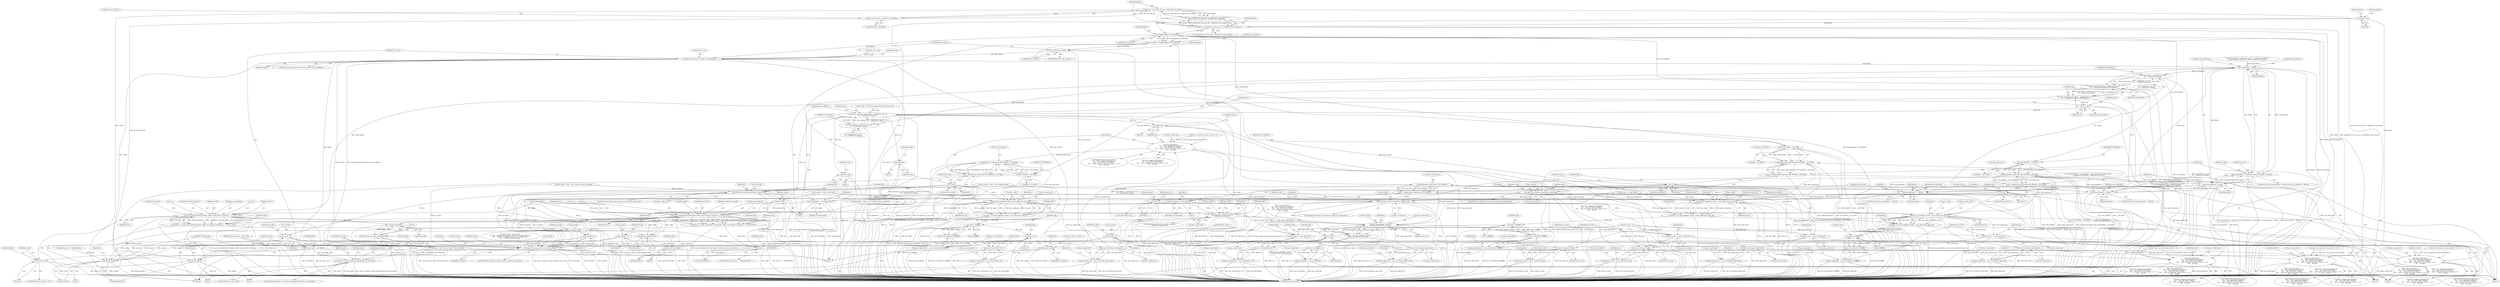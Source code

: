 digraph "0_linux_b4789b8e6be3151a955ade74872822f30e8cd914@API" {
"1000254" [label="(Call,kmalloc(fibsize, GFP_KERNEL))"];
"1000238" [label="(Call,fibsize > (dev->max_fib_size - sizeof(struct aac_fibhdr)))"];
"1000231" [label="(Call,fibsize < (sizeof(struct user_aac_srb) - sizeof(struct user_sgentry)))"];
"1000136" [label="(Call,fibsize = 0)"];
"1000240" [label="(Call,dev->max_fib_size - sizeof(struct aac_fibhdr))"];
"1000252" [label="(Call,user_srbcmd = kmalloc(fibsize, GFP_KERNEL))"];
"1000258" [label="(Call,!user_srbcmd)"];
"1000267" [label="(Call,copy_from_user(user_srbcmd, user_srb,fibsize))"];
"1000277" [label="(Call,user_reply = arg+fibsize)"];
"1001445" [label="(Call,copy_to_user(user_reply,reply,sizeof(struct aac_srb_reply)))"];
"1000279" [label="(Call,arg+fibsize)"];
"1000432" [label="(Call,actual_fibsize != fibsize)"];
"1000431" [label="(Call,(actual_fibsize != fibsize) && (actual_fibsize64 != fibsize))"];
"1000435" [label="(Call,actual_fibsize64 != fibsize)"];
"1000491" [label="(Call,actual_fibsize64 == fibsize)"];
"1000495" [label="(Call,actual_fibsize = actual_fibsize64)"];
"1000944" [label="(Call,aac_fib_send(ScsiPortCommand64, srbfib, actual_fibsize, FsaNormal, 1, 1,NULL,NULL))"];
"1000942" [label="(Call,status = aac_fib_send(ScsiPortCommand64, srbfib, actual_fibsize, FsaNormal, 1, 1,NULL,NULL))"];
"1001356" [label="(Call,status == -ERESTARTSYS)"];
"1001367" [label="(Call,status != 0)"];
"1001442" [label="(Call,fib_data(srbfib))"];
"1001440" [label="(Call,(struct aac_srb_reply *) fib_data(srbfib))"];
"1001438" [label="(Call,reply = (struct aac_srb_reply *) fib_data(srbfib))"];
"1001479" [label="(Call,aac_fib_complete(srbfib))"];
"1001481" [label="(Call,aac_fib_free(srbfib))"];
"1000735" [label="(Call,actual_fibsize = actual_fibsize64)"];
"1000970" [label="(Call,actual_fibsize64 == fibsize)"];
"1000708" [label="(Call,actual_fibsize - sizeof(struct aac_srb)\n\t\t\t  + sizeof(struct sgmap))"];
"1000707" [label="(Call,kmalloc(actual_fibsize - sizeof(struct aac_srb)\n\t\t\t  + sizeof(struct sgmap), GFP_KERNEL))"];
"1000705" [label="(Call,usg = kmalloc(actual_fibsize - sizeof(struct aac_srb)\n\t\t\t  + sizeof(struct sgmap), GFP_KERNEL))"];
"1000717" [label="(Call,!usg)"];
"1000725" [label="(Call,memcpy (usg, upsg, actual_fibsize - sizeof(struct aac_srb)\n\t\t\t  + sizeof(struct sgmap)))"];
"1000778" [label="(Call,kfree(usg))"];
"1000802" [label="(Call,kfree(usg))"];
"1000851" [label="(Call,kfree (usg))"];
"1000926" [label="(Call,kfree (usg))"];
"1000795" [label="(Call,GFP_KERNEL|__GFP_DMA)"];
"1000787" [label="(Call,kmalloc(usg->sg[i].count,GFP_KERNEL|__GFP_DMA))"];
"1000785" [label="(Call,p = kmalloc(usg->sg[i].count,GFP_KERNEL|__GFP_DMA))"];
"1000799" [label="(Call,!p)"];
"1000824" [label="(Call,sg_list[i] = p)"];
"1001424" [label="(Call,copy_to_user(sg_user[i], sg_list[i], byte_count))"];
"1001469" [label="(Call,kfree(sg_list[i]))"];
"1000838" [label="(Call,copy_from_user(p,sg_user[i],upsg->sg[i].count))"];
"1000860" [label="(Call,pci_map_single(dev->pdev, p, usg->sg[i].count, data_dir))"];
"1000858" [label="(Call,addr = pci_map_single(dev->pdev, p, usg->sg[i].count, data_dir))"];
"1000884" [label="(Call,addr & 0xffffffff)"];
"1000883" [label="(Call,cpu_to_le32(addr & 0xffffffff))"];
"1000873" [label="(Call,psg->sg[i].addr[0] = cpu_to_le32(addr & 0xffffffff))"];
"1000898" [label="(Call,addr>>32)"];
"1000897" [label="(Call,cpu_to_le32(addr>>32))"];
"1000887" [label="(Call,psg->sg[i].addr[1] = cpu_to_le32(addr>>32))"];
"1000901" [label="(Call,byte_count += usg->sg[i].count)"];
"1000932" [label="(Call,cpu_to_le32(byte_count))"];
"1000928" [label="(Call,srbcmd->count = cpu_to_le32(byte_count))"];
"1000918" [label="(Call,cpu_to_le32(usg->sg[i].count))"];
"1000753" [label="(Call,usg->sg[i].count >\n\t\t\t\t    ((dev->adapter_info.options &\n\t\t\t\t     AAC_OPT_NEW_COMM) ?\n\t\t\t\t      (dev->scsi_host_ptr->max_sectors << 9) :\n\t\t\t\t      65536))"];
"1000910" [label="(Call,psg->sg[i].count = cpu_to_le32(usg->sg[i].count))"];
"1000728" [label="(Call,actual_fibsize - sizeof(struct aac_srb)\n\t\t\t  + sizeof(struct sgmap))"];
"1001346" [label="(Call,aac_fib_send(ScsiPortCommand, srbfib, actual_fibsize, FsaNormal, 1, 1, NULL, NULL))"];
"1001344" [label="(Call,status = aac_fib_send(ScsiPortCommand, srbfib, actual_fibsize, FsaNormal, 1, 1, NULL, NULL))"];
"1001457" [label="(Call,kfree(user_srbcmd))"];
"1000553" [label="(Call,GFP_KERNEL|__GFP_DMA)"];
"1000545" [label="(Call,kmalloc(upsg->sg[i].count,GFP_KERNEL|__GFP_DMA))"];
"1000543" [label="(Call,p = kmalloc(upsg->sg[i].count,GFP_KERNEL|__GFP_DMA))"];
"1000557" [label="(Call,!p)"];
"1000602" [label="(Call,sg_list[i] = p)"];
"1000616" [label="(Call,copy_from_user(p,sg_user[i],upsg->sg[i].count))"];
"1000636" [label="(Call,pci_map_single(dev->pdev, p, upsg->sg[i].count, data_dir))"];
"1000634" [label="(Call,addr = pci_map_single(dev->pdev, p, upsg->sg[i].count, data_dir))"];
"1000660" [label="(Call,addr & 0xffffffff)"];
"1000659" [label="(Call,cpu_to_le32(addr & 0xffffffff))"];
"1000649" [label="(Call,psg->sg[i].addr[0] = cpu_to_le32(addr & 0xffffffff))"];
"1000674" [label="(Call,addr>>32)"];
"1000673" [label="(Call,cpu_to_le32(addr>>32))"];
"1000663" [label="(Call,psg->sg[i].addr[1] = cpu_to_le32(addr>>32))"];
"1000677" [label="(Call,byte_count += upsg->sg[i].count)"];
"1000694" [label="(Call,cpu_to_le32(upsg->sg[i].count))"];
"1000513" [label="(Call,upsg->sg[i].count >\n\t\t\t\t    ((dev->adapter_info.options &\n\t\t\t\t     AAC_OPT_NEW_COMM) ?\n\t\t\t\t      (dev->scsi_host_ptr->max_sectors << 9) :\n\t\t\t\t      65536))"];
"1000686" [label="(Call,psg->sg[i].count = cpu_to_le32(upsg->sg[i].count))"];
"1001035" [label="(Call,GFP_KERNEL|__GFP_DMA)"];
"1001027" [label="(Call,kmalloc(usg->sg[i].count,GFP_KERNEL|__GFP_DMA))"];
"1001025" [label="(Call,p = kmalloc(usg->sg[i].count,GFP_KERNEL|__GFP_DMA))"];
"1001039" [label="(Call,!p)"];
"1001082" [label="(Call,sg_list[i] = p)"];
"1001096" [label="(Call,copy_from_user(p,sg_user[i],usg->sg[i].count))"];
"1001116" [label="(Call,pci_map_single(dev->pdev, p, usg->sg[i].count, data_dir))"];
"1001114" [label="(Call,addr = pci_map_single(dev->pdev, p, usg->sg[i].count, data_dir))"];
"1001138" [label="(Call,addr & 0xffffffff)"];
"1001137" [label="(Call,cpu_to_le32(addr & 0xffffffff))"];
"1001129" [label="(Call,psg->sg[i].addr = cpu_to_le32(addr & 0xffffffff))"];
"1001141" [label="(Call,byte_count += usg->sg[i].count)"];
"1001334" [label="(Call,cpu_to_le32(byte_count))"];
"1001330" [label="(Call,srbcmd->count = cpu_to_le32(byte_count))"];
"1001158" [label="(Call,cpu_to_le32(usg->sg[i].count))"];
"1000995" [label="(Call,usg->sg[i].count >\n\t\t\t\t    ((dev->adapter_info.options &\n\t\t\t\t     AAC_OPT_NEW_COMM) ?\n\t\t\t\t      (dev->scsi_host_ptr->max_sectors << 9) :\n\t\t\t\t      65536))"];
"1001150" [label="(Call,psg->sg[i].count = cpu_to_le32(usg->sg[i].count))"];
"1001215" [label="(Call,kmalloc(upsg->sg[i].count, GFP_KERNEL))"];
"1001213" [label="(Call,p = kmalloc(upsg->sg[i].count, GFP_KERNEL))"];
"1001225" [label="(Call,!p)"];
"1001248" [label="(Call,sg_list[i] = p)"];
"1001262" [label="(Call,copy_from_user(p, sg_user[i],\n\t\t\t\t\t\t\tupsg->sg[i].count))"];
"1001282" [label="(Call,pci_map_single(dev->pdev, p,\n\t\t\t\t\tupsg->sg[i].count, data_dir))"];
"1001280" [label="(Call,addr = pci_map_single(dev->pdev, p,\n\t\t\t\t\tupsg->sg[i].count, data_dir))"];
"1001303" [label="(Call,cpu_to_le32(addr))"];
"1001295" [label="(Call,psg->sg[i].addr = cpu_to_le32(addr))"];
"1001305" [label="(Call,byte_count += upsg->sg[i].count)"];
"1001322" [label="(Call,cpu_to_le32(upsg->sg[i].count))"];
"1001183" [label="(Call,upsg->sg[i].count >\n\t\t\t\t    ((dev->adapter_info.options &\n\t\t\t\t     AAC_OPT_NEW_COMM) ?\n\t\t\t\t      (dev->scsi_host_ptr->max_sectors << 9) :\n\t\t\t\t      65536))"];
"1001314" [label="(Call,psg->sg[i].count = cpu_to_le32(upsg->sg[i].count))"];
"1000230" [label="(Call,(fibsize < (sizeof(struct user_aac_srb) - sizeof(struct user_sgentry))) ||\n\t    (fibsize > (dev->max_fib_size - sizeof(struct aac_fibhdr))))"];
"1000994" [label="(ControlStructure,if (usg->sg[i].count >\n\t\t\t\t    ((dev->adapter_info.options &\n\t\t\t\t     AAC_OPT_NEW_COMM) ?\n\t\t\t\t      (dev->scsi_host_ptr->max_sectors << 9) :\n\t\t\t\t      65536)))"];
"1000232" [label="(Identifier,fibsize)"];
"1000839" [label="(Identifier,p)"];
"1000777" [label="(Block,)"];
"1000811" [label="(Identifier,sg_user)"];
"1001330" [label="(Call,srbcmd->count = cpu_to_le32(byte_count))"];
"1000703" [label="(Block,)"];
"1001280" [label="(Call,addr = pci_map_single(dev->pdev, p,\n\t\t\t\t\tupsg->sg[i].count, data_dir))"];
"1001368" [label="(Identifier,status)"];
"1001468" [label="(Block,)"];
"1000954" [label="(Block,)"];
"1000545" [label="(Call,kmalloc(upsg->sg[i].count,GFP_KERNEL|__GFP_DMA))"];
"1001470" [label="(Call,sg_list[i])"];
"1001037" [label="(Identifier,__GFP_DMA)"];
"1000566" [label="(Identifier,addr)"];
"1001137" [label="(Call,cpu_to_le32(addr & 0xffffffff))"];
"1001086" [label="(Identifier,p)"];
"1001428" [label="(Call,sg_list[i])"];
"1001264" [label="(Call,sg_user[i])"];
"1000686" [label="(Call,psg->sg[i].count = cpu_to_le32(upsg->sg[i].count))"];
"1000231" [label="(Call,fibsize < (sizeof(struct user_aac_srb) - sizeof(struct user_sgentry)))"];
"1000797" [label="(Identifier,__GFP_DMA)"];
"1000270" [label="(Identifier,fibsize)"];
"1001366" [label="(ControlStructure,if (status != 0))"];
"1000887" [label="(Call,psg->sg[i].addr[1] = cpu_to_le32(addr>>32))"];
"1001334" [label="(Call,cpu_to_le32(byte_count))"];
"1000554" [label="(Identifier,GFP_KERNEL)"];
"1001021" [label="(Identifier,rcode)"];
"1000858" [label="(Call,addr = pci_map_single(dev->pdev, p, usg->sg[i].count, data_dir))"];
"1000735" [label="(Call,actual_fibsize = actual_fibsize64)"];
"1001303" [label="(Call,cpu_to_le32(addr))"];
"1000885" [label="(Identifier,addr)"];
"1000255" [label="(Identifier,fibsize)"];
"1001038" [label="(ControlStructure,if(!p))"];
"1000434" [label="(Identifier,fibsize)"];
"1000640" [label="(Identifier,p)"];
"1000678" [label="(Identifier,byte_count)"];
"1000618" [label="(Call,sg_user[i])"];
"1000950" [label="(Literal,1)"];
"1000269" [label="(Identifier,user_srb)"];
"1000663" [label="(Call,psg->sg[i].addr[1] = cpu_to_le32(addr>>32))"];
"1000971" [label="(Identifier,actual_fibsize64)"];
"1000718" [label="(Identifier,usg)"];
"1000752" [label="(ControlStructure,if (usg->sg[i].count >\n\t\t\t\t    ((dev->adapter_info.options &\n\t\t\t\t     AAC_OPT_NEW_COMM) ?\n\t\t\t\t      (dev->scsi_host_ptr->max_sectors << 9) :\n\t\t\t\t      65536)))"];
"1001035" [label="(Call,GFP_KERNEL|__GFP_DMA)"];
"1001345" [label="(Identifier,status)"];
"1000654" [label="(Identifier,psg)"];
"1000674" [label="(Call,addr>>32)"];
"1000725" [label="(Call,memcpy (usg, upsg, actual_fibsize - sizeof(struct aac_srb)\n\t\t\t  + sizeof(struct sgmap)))"];
"1001305" [label="(Call,byte_count += upsg->sg[i].count)"];
"1001481" [label="(Call,aac_fib_free(srbfib))"];
"1000748" [label="(Identifier,i)"];
"1001389" [label="(Identifier,i)"];
"1001322" [label="(Call,cpu_to_le32(upsg->sg[i].count))"];
"1000886" [label="(Literal,0xffffffff)"];
"1001150" [label="(Call,psg->sg[i].count = cpu_to_le32(usg->sg[i].count))"];
"1000431" [label="(Call,(actual_fibsize != fibsize) && (actual_fibsize64 != fibsize))"];
"1001025" [label="(Call,p = kmalloc(usg->sg[i].count,GFP_KERNEL|__GFP_DMA))"];
"1001304" [label="(Identifier,addr)"];
"1001338" [label="(Identifier,psg)"];
"1001445" [label="(Call,copy_to_user(user_reply,reply,sizeof(struct aac_srb_reply)))"];
"1001358" [label="(Call,-ERESTARTSYS)"];
"1001028" [label="(Call,usg->sg[i].count)"];
"1001296" [label="(Call,psg->sg[i].addr)"];
"1000387" [label="(Call,ARRAY_SIZE(sg_list))"];
"1000946" [label="(Identifier,srbfib)"];
"1001096" [label="(Call,copy_from_user(p,sg_user[i],usg->sg[i].count))"];
"1000259" [label="(Identifier,user_srbcmd)"];
"1000914" [label="(Identifier,psg)"];
"1001267" [label="(Call,upsg->sg[i].count)"];
"1001082" [label="(Call,sg_list[i] = p)"];
"1000854" [label="(Identifier,rcode)"];
"1000897" [label="(Call,cpu_to_le32(addr>>32))"];
"1000279" [label="(Call,arg+fibsize)"];
"1001143" [label="(Call,usg->sg[i].count)"];
"1001075" [label="(Call,sg_user[i] = (void __user *)addr)"];
"1000805" [label="(Identifier,rcode)"];
"1001133" [label="(Identifier,psg)"];
"1000778" [label="(Call,kfree(usg))"];
"1000138" [label="(Literal,0)"];
"1000944" [label="(Call,aac_fib_send(ScsiPortCommand64, srbfib, actual_fibsize, FsaNormal, 1, 1,NULL,NULL))"];
"1001478" [label="(Block,)"];
"1000636" [label="(Call,pci_map_single(dev->pdev, p, upsg->sg[i].count, data_dir))"];
"1000521" [label="(Call,(dev->adapter_info.options &\n\t\t\t\t     AAC_OPT_NEW_COMM) ?\n\t\t\t\t      (dev->scsi_host_ptr->max_sectors << 9) :\n\t\t\t\t      65536)"];
"1001120" [label="(Identifier,p)"];
"1000948" [label="(Identifier,FsaNormal)"];
"1001479" [label="(Call,aac_fib_complete(srbfib))"];
"1000664" [label="(Call,psg->sg[i].addr[1])"];
"1000929" [label="(Call,srbcmd->count)"];
"1000561" [label="(Identifier,rcode)"];
"1000637" [label="(Call,dev->pdev)"];
"1000740" [label="(Identifier,i)"];
"1001425" [label="(Call,sg_user[i])"];
"1000512" [label="(ControlStructure,if (upsg->sg[i].count >\n\t\t\t\t    ((dev->adapter_info.options &\n\t\t\t\t     AAC_OPT_NEW_COMM) ?\n\t\t\t\t      (dev->scsi_host_ptr->max_sectors << 9) :\n\t\t\t\t      65536)))"];
"1000253" [label="(Identifier,user_srbcmd)"];
"1000117" [label="(MethodParameterIn,void __user * arg)"];
"1000736" [label="(Identifier,actual_fibsize)"];
"1000799" [label="(Call,!p)"];
"1001141" [label="(Call,byte_count += usg->sg[i].count)"];
"1001367" [label="(Call,status != 0)"];
"1001434" [label="(Identifier,rcode)"];
"1001283" [label="(Call,dev->pdev)"];
"1001179" [label="(Block,)"];
"1000430" [label="(ControlStructure,if ((actual_fibsize != fibsize) && (actual_fibsize64 != fibsize)))"];
"1000995" [label="(Call,usg->sg[i].count >\n\t\t\t\t    ((dev->adapter_info.options &\n\t\t\t\t     AAC_OPT_NEW_COMM) ?\n\t\t\t\t      (dev->scsi_host_ptr->max_sectors << 9) :\n\t\t\t\t      65536))"];
"1000432" [label="(Call,actual_fibsize != fibsize)"];
"1000662" [label="(Literal,0xffffffff)"];
"1001027" [label="(Call,kmalloc(usg->sg[i].count,GFP_KERNEL|__GFP_DMA))"];
"1001331" [label="(Call,srbcmd->count)"];
"1001294" [label="(Identifier,data_dir)"];
"1000801" [label="(Block,)"];
"1000206" [label="(Call,fib_data(srbfib))"];
"1001182" [label="(ControlStructure,if (upsg->sg[i].count >\n\t\t\t\t    ((dev->adapter_info.options &\n\t\t\t\t     AAC_OPT_NEW_COMM) ?\n\t\t\t\t      (dev->scsi_host_ptr->max_sectors << 9) :\n\t\t\t\t      65536)))"];
"1000608" [label="(Identifier,sg_indx)"];
"1000769" [label="(Call,dev->scsi_host_ptr->max_sectors << 9)"];
"1000903" [label="(Call,usg->sg[i].count)"];
"1001110" [label="(Identifier,rcode)"];
"1000716" [label="(ControlStructure,if (!usg))"];
"1000800" [label="(Identifier,p)"];
"1000553" [label="(Call,GFP_KERNEL|__GFP_DMA)"];
"1001335" [label="(Identifier,byte_count)"];
"1000650" [label="(Call,psg->sg[i].addr[0])"];
"1001088" [label="(Identifier,sg_indx)"];
"1000824" [label="(Call,sg_list[i] = p)"];
"1000918" [label="(Call,cpu_to_le32(usg->sg[i].count))"];
"1001235" [label="(Identifier,sg_user)"];
"1001467" [label="(Identifier,i)"];
"1001095" [label="(ControlStructure,if(copy_from_user(p,sg_user[i],usg->sg[i].count)))"];
"1000873" [label="(Call,psg->sg[i].addr[0] = cpu_to_le32(addr & 0xffffffff))"];
"1000754" [label="(Call,usg->sg[i].count)"];
"1001048" [label="(Identifier,addr)"];
"1001083" [label="(Call,sg_list[i])"];
"1001142" [label="(Identifier,byte_count)"];
"1001040" [label="(Identifier,p)"];
"1000436" [label="(Identifier,actual_fibsize64)"];
"1000945" [label="(Identifier,ScsiPortCommand64)"];
"1001170" [label="(Identifier,i)"];
"1000892" [label="(Identifier,psg)"];
"1000278" [label="(Identifier,user_reply)"];
"1001226" [label="(Identifier,p)"];
"1001348" [label="(Identifier,srbfib)"];
"1000707" [label="(Call,kmalloc(actual_fibsize - sizeof(struct aac_srb)\n\t\t\t  + sizeof(struct sgmap), GFP_KERNEL))"];
"1000641" [label="(Call,upsg->sg[i].count)"];
"1001130" [label="(Call,psg->sg[i].addr)"];
"1000932" [label="(Call,cpu_to_le32(byte_count))"];
"1001097" [label="(Identifier,p)"];
"1000802" [label="(Call,kfree(usg))"];
"1000928" [label="(Call,srbcmd->count = cpu_to_le32(byte_count))"];
"1000233" [label="(Call,sizeof(struct user_aac_srb) - sizeof(struct user_sgentry))"];
"1000661" [label="(Identifier,addr)"];
"1001254" [label="(Identifier,sg_indx)"];
"1001314" [label="(Call,psg->sg[i].count = cpu_to_le32(upsg->sg[i].count))"];
"1000493" [label="(Identifier,fibsize)"];
"1000942" [label="(Call,status = aac_fib_send(ScsiPortCommand64, srbfib, actual_fibsize, FsaNormal, 1, 1,NULL,NULL))"];
"1001458" [label="(Identifier,user_srbcmd)"];
"1000616" [label="(Call,copy_from_user(p,sg_user[i],upsg->sg[i].count))"];
"1000788" [label="(Call,usg->sg[i].count)"];
"1000238" [label="(Call,fibsize > (dev->max_fib_size - sizeof(struct aac_fibhdr)))"];
"1001446" [label="(Identifier,user_reply)"];
"1000262" [label="(Identifier,rcode)"];
"1001159" [label="(Call,usg->sg[i].count)"];
"1001352" [label="(Literal,1)"];
"1000257" [label="(ControlStructure,if (!user_srbcmd))"];
"1001347" [label="(Identifier,ScsiPortCommand)"];
"1000508" [label="(Identifier,i)"];
"1001307" [label="(Call,upsg->sg[i].count)"];
"1001461" [label="(Identifier,i)"];
"1000281" [label="(Identifier,fibsize)"];
"1000803" [label="(Identifier,usg)"];
"1001424" [label="(Call,copy_to_user(sg_user[i], sg_list[i], byte_count))"];
"1001349" [label="(Identifier,actual_fibsize)"];
"1000798" [label="(ControlStructure,if(!p))"];
"1000593" [label="(Call,sg_user[i] = (void __user *)(uintptr_t)addr)"];
"1000900" [label="(Literal,32)"];
"1001431" [label="(Identifier,byte_count)"];
"1001295" [label="(Call,psg->sg[i].addr = cpu_to_le32(addr))"];
"1001442" [label="(Call,fib_data(srbfib))"];
"1000687" [label="(Call,psg->sg[i].count)"];
"1000543" [label="(Call,p = kmalloc(upsg->sg[i].count,GFP_KERNEL|__GFP_DMA))"];
"1000660" [label="(Call,addr & 0xffffffff)"];
"1000546" [label="(Call,upsg->sg[i].count)"];
"1000254" [label="(Call,kmalloc(fibsize, GFP_KERNEL))"];
"1000705" [label="(Call,usg = kmalloc(actual_fibsize - sizeof(struct aac_srb)\n\t\t\t  + sizeof(struct sgmap), GFP_KERNEL))"];
"1000440" [label="(Identifier,rcode)"];
"1000544" [label="(Identifier,p)"];
"1000679" [label="(Call,upsg->sg[i].count)"];
"1000677" [label="(Call,byte_count += upsg->sg[i].count)"];
"1000729" [label="(Identifier,actual_fibsize)"];
"1001140" [label="(Literal,0xffffffff)"];
"1000861" [label="(Call,dev->pdev)"];
"1001480" [label="(Identifier,srbfib)"];
"1001026" [label="(Identifier,p)"];
"1000761" [label="(Call,(dev->adapter_info.options &\n\t\t\t\t     AAC_OPT_NEW_COMM) ?\n\t\t\t\t      (dev->scsi_host_ptr->max_sectors << 9) :\n\t\t\t\t      65536)"];
"1001249" [label="(Call,sg_list[i])"];
"1000753" [label="(Call,usg->sg[i].count >\n\t\t\t\t    ((dev->adapter_info.options &\n\t\t\t\t     AAC_OPT_NEW_COMM) ?\n\t\t\t\t      (dev->scsi_host_ptr->max_sectors << 9) :\n\t\t\t\t      65536))"];
"1001351" [label="(Literal,1)"];
"1001039" [label="(Call,!p)"];
"1000850" [label="(Block,)"];
"1000969" [label="(ControlStructure,if (actual_fibsize64 == fibsize))"];
"1001129" [label="(Call,psg->sg[i].addr = cpu_to_le32(addr & 0xffffffff))"];
"1000902" [label="(Identifier,byte_count)"];
"1001378" [label="(Identifier,flags)"];
"1000437" [label="(Identifier,fibsize)"];
"1001362" [label="(Identifier,rcode)"];
"1000252" [label="(Call,user_srbcmd = kmalloc(fibsize, GFP_KERNEL))"];
"1001199" [label="(Call,dev->scsi_host_ptr->max_sectors << 9)"];
"1001223" [label="(Identifier,GFP_KERNEL)"];
"1000840" [label="(Call,sg_user[i])"];
"1000395" [label="(Call,actual_fibsize = sizeof(struct aac_srb) - sizeof(struct sgentry) +\n\t\t((user_srbcmd->sg.count & 0xff) * sizeof(struct sgentry)))"];
"1000266" [label="(ControlStructure,if(copy_from_user(user_srbcmd, user_srb,fibsize)))"];
"1000241" [label="(Call,dev->max_fib_size)"];
"1001184" [label="(Call,upsg->sg[i].count)"];
"1000558" [label="(Identifier,p)"];
"1000635" [label="(Identifier,addr)"];
"1000883" [label="(Call,cpu_to_le32(addr & 0xffffffff))"];
"1001372" [label="(Identifier,rcode)"];
"1000952" [label="(Identifier,NULL)"];
"1001098" [label="(Call,sg_user[i])"];
"1000126" [label="(Call,*user_srbcmd = NULL)"];
"1000996" [label="(Call,usg->sg[i].count)"];
"1000617" [label="(Identifier,p)"];
"1000852" [label="(Identifier,usg)"];
"1001447" [label="(Identifier,reply)"];
"1001248" [label="(Call,sg_list[i] = p)"];
"1001224" [label="(ControlStructure,if (!p))"];
"1000675" [label="(Identifier,addr)"];
"1000556" [label="(ControlStructure,if(!p))"];
"1000435" [label="(Call,actual_fibsize64 != fibsize)"];
"1001457" [label="(Call,kfree(user_srbcmd))"];
"1001423" [label="(ControlStructure,if(copy_to_user(sg_user[i], sg_list[i], byte_count)))"];
"1001229" [label="(Identifier,rcode)"];
"1000690" [label="(Identifier,psg)"];
"1000606" [label="(Identifier,p)"];
"1000727" [label="(Identifier,upsg)"];
"1000240" [label="(Call,dev->max_fib_size - sizeof(struct aac_fibhdr))"];
"1000695" [label="(Call,upsg->sg[i].count)"];
"1000927" [label="(Identifier,usg)"];
"1001114" [label="(Call,addr = pci_map_single(dev->pdev, p, usg->sg[i].count, data_dir))"];
"1001356" [label="(Call,status == -ERESTARTSYS)"];
"1000779" [label="(Identifier,usg)"];
"1000864" [label="(Identifier,p)"];
"1000602" [label="(Call,sg_list[i] = p)"];
"1000673" [label="(Call,cpu_to_le32(addr>>32))"];
"1001444" [label="(ControlStructure,if(copy_to_user(user_reply,reply,sizeof(struct aac_srb_reply))))"];
"1000557" [label="(Call,!p)"];
"1000874" [label="(Call,psg->sg[i].addr[0])"];
"1000828" [label="(Identifier,p)"];
"1001282" [label="(Call,pci_map_single(dev->pdev, p,\n\t\t\t\t\tupsg->sg[i].count, data_dir))"];
"1000283" [label="(Identifier,flags)"];
"1000497" [label="(Identifier,actual_fibsize64)"];
"1000668" [label="(Identifier,psg)"];
"1000446" [label="(Call,data_dir == DMA_NONE)"];
"1000555" [label="(Identifier,__GFP_DMA)"];
"1000494" [label="(Block,)"];
"1001357" [label="(Identifier,status)"];
"1000709" [label="(Identifier,actual_fibsize)"];
"1000749" [label="(Block,)"];
"1001323" [label="(Call,upsg->sg[i].count)"];
"1001101" [label="(Call,usg->sg[i].count)"];
"1000787" [label="(Call,kmalloc(usg->sg[i].count,GFP_KERNEL|__GFP_DMA))"];
"1000268" [label="(Identifier,user_srbcmd)"];
"1001286" [label="(Identifier,p)"];
"1000795" [label="(Call,GFP_KERNEL|__GFP_DMA)"];
"1001213" [label="(Call,p = kmalloc(upsg->sg[i].count, GFP_KERNEL))"];
"1001439" [label="(Identifier,reply)"];
"1000888" [label="(Call,psg->sg[i].addr[1])"];
"1000676" [label="(Literal,32)"];
"1000471" [label="(Block,)"];
"1000118" [label="(Block,)"];
"1000936" [label="(Identifier,psg)"];
"1001469" [label="(Call,kfree(sg_list[i]))"];
"1000514" [label="(Call,upsg->sg[i].count)"];
"1000930" [label="(Identifier,srbcmd)"];
"1000529" [label="(Call,dev->scsi_host_ptr->max_sectors << 9)"];
"1000972" [label="(Identifier,fibsize)"];
"1000280" [label="(Identifier,arg)"];
"1001354" [label="(Identifier,NULL)"];
"1000539" [label="(Identifier,rcode)"];
"1000785" [label="(Call,p = kmalloc(usg->sg[i].count,GFP_KERNEL|__GFP_DMA))"];
"1001216" [label="(Call,upsg->sg[i].count)"];
"1001191" [label="(Call,(dev->adapter_info.options &\n\t\t\t\t     AAC_OPT_NEW_COMM) ?\n\t\t\t\t      (dev->scsi_host_ptr->max_sectors << 9) :\n\t\t\t\t      65536)"];
"1001138" [label="(Call,addr & 0xffffffff)"];
"1001139" [label="(Identifier,addr)"];
"1000970" [label="(Call,actual_fibsize64 == fibsize)"];
"1000943" [label="(Identifier,status)"];
"1000933" [label="(Identifier,byte_count)"];
"1000991" [label="(Block,)"];
"1000781" [label="(Identifier,rcode)"];
"1001116" [label="(Call,pci_map_single(dev->pdev, p, usg->sg[i].count, data_dir))"];
"1000976" [label="(Identifier,usg)"];
"1000708" [label="(Call,actual_fibsize - sizeof(struct aac_srb)\n\t\t\t  + sizeof(struct sgmap))"];
"1000490" [label="(ControlStructure,if (actual_fibsize64 == fibsize))"];
"1001225" [label="(Call,!p)"];
"1000256" [label="(Identifier,GFP_KERNEL)"];
"1000141" [label="(Identifier,flags)"];
"1001452" [label="(Identifier,rcode)"];
"1000267" [label="(Call,copy_from_user(user_srbcmd, user_srb,fibsize))"];
"1001011" [label="(Call,dev->scsi_host_ptr->max_sectors << 9)"];
"1001252" [label="(Identifier,p)"];
"1000717" [label="(Call,!usg)"];
"1000258" [label="(Call,!user_srbcmd)"];
"1000843" [label="(Call,upsg->sg[i].count)"];
"1001115" [label="(Identifier,addr)"];
"1000926" [label="(Call,kfree (usg))"];
"1000130" [label="(Call,*user_srb = arg)"];
"1000495" [label="(Call,actual_fibsize = actual_fibsize64)"];
"1000500" [label="(Identifier,i)"];
"1000728" [label="(Call,actual_fibsize - sizeof(struct aac_srb)\n\t\t\t  + sizeof(struct sgmap))"];
"1000990" [label="(Identifier,i)"];
"1001262" [label="(Call,copy_from_user(p, sg_user[i],\n\t\t\t\t\t\t\tupsg->sg[i].count))"];
"1001443" [label="(Identifier,srbfib)"];
"1001281" [label="(Identifier,addr)"];
"1000830" [label="(Identifier,sg_indx)"];
"1000947" [label="(Identifier,actual_fibsize)"];
"1000460" [label="(Call,byte_count = 0)"];
"1000137" [label="(Identifier,fibsize)"];
"1000901" [label="(Call,byte_count += usg->sg[i].count)"];
"1000239" [label="(Identifier,fibsize)"];
"1001151" [label="(Call,psg->sg[i].count)"];
"1000473" [label="(Call,* upsg = (struct user_sgmap64*)&user_srbcmd->sg)"];
"1001438" [label="(Call,reply = (struct aac_srb_reply *) fib_data(srbfib))"];
"1001117" [label="(Call,dev->pdev)"];
"1001154" [label="(Identifier,psg)"];
"1000872" [label="(Identifier,data_dir)"];
"1001299" [label="(Identifier,psg)"];
"1000809" [label="(Call,sg_user[i] = (void __user *)(uintptr_t)usg->sg[i].addr)"];
"1001315" [label="(Call,psg->sg[i].count)"];
"1001448" [label="(Call,sizeof(struct aac_srb_reply))"];
"1000726" [label="(Identifier,usg)"];
"1000860" [label="(Call,pci_map_single(dev->pdev, p, usg->sg[i].count, data_dir))"];
"1000706" [label="(Identifier,usg)"];
"1001036" [label="(Identifier,GFP_KERNEL)"];
"1001344" [label="(Call,status = aac_fib_send(ScsiPortCommand, srbfib, actual_fibsize, FsaNormal, 1, 1, NULL, NULL))"];
"1000659" [label="(Call,cpu_to_le32(addr & 0xffffffff))"];
"1001456" [label="(JumpTarget,cleanup:)"];
"1001391" [label="(Call,byte_count = le32_to_cpu(\n\t\t\t  (dev->adapter_info.options & AAC_OPT_SGMAP_HOST64)\n\t\t\t      ? ((struct sgmap64*)&srbcmd->sg)->sg[i].count\n\t\t\t      : srbcmd->sg.sg[i].count))"];
"1000433" [label="(Identifier,actual_fibsize)"];
"1000825" [label="(Call,sg_list[i])"];
"1001215" [label="(Call,kmalloc(upsg->sg[i].count, GFP_KERNEL))"];
"1000630" [label="(Identifier,rcode)"];
"1000878" [label="(Identifier,psg)"];
"1000884" [label="(Call,addr & 0xffffffff)"];
"1000919" [label="(Call,usg->sg[i].count)"];
"1000208" [label="(Call,memset(sg_list, 0, sizeof(sg_list)))"];
"1000859" [label="(Identifier,addr)"];
"1000513" [label="(Call,upsg->sg[i].count >\n\t\t\t\t    ((dev->adapter_info.options &\n\t\t\t\t     AAC_OPT_NEW_COMM) ?\n\t\t\t\t      (dev->scsi_host_ptr->max_sectors << 9) :\n\t\t\t\t      65536))"];
"1000615" [label="(ControlStructure,if(copy_from_user(p,sg_user[i],upsg->sg[i].count)))"];
"1001214" [label="(Identifier,p)"];
"1001003" [label="(Call,(dev->adapter_info.options &\n\t\t\t\t     AAC_OPT_NEW_COMM) ?\n\t\t\t\t      (dev->scsi_host_ptr->max_sectors << 9) :\n\t\t\t\t      65536)"];
"1000492" [label="(Identifier,actual_fibsize64)"];
"1000244" [label="(Call,sizeof(struct aac_fibhdr))"];
"1001353" [label="(Identifier,NULL)"];
"1001209" [label="(Identifier,rcode)"];
"1001484" [label="(Identifier,rcode)"];
"1000447" [label="(Identifier,data_dir)"];
"1001158" [label="(Call,cpu_to_le32(usg->sg[i].count))"];
"1000277" [label="(Call,user_reply = arg+fibsize)"];
"1000737" [label="(Identifier,actual_fibsize64)"];
"1000710" [label="(Call,sizeof(struct aac_srb)\n\t\t\t  + sizeof(struct sgmap))"];
"1001183" [label="(Call,upsg->sg[i].count >\n\t\t\t\t    ((dev->adapter_info.options &\n\t\t\t\t     AAC_OPT_NEW_COMM) ?\n\t\t\t\t      (dev->scsi_host_ptr->max_sectors << 9) :\n\t\t\t\t      65536))"];
"1000838" [label="(Call,copy_from_user(p,sg_user[i],upsg->sg[i].count))"];
"1001482" [label="(Identifier,srbfib)"];
"1001261" [label="(ControlStructure,if(copy_from_user(p, sg_user[i],\n\t\t\t\t\t\t\tupsg->sg[i].count)))"];
"1000649" [label="(Call,psg->sg[i].addr[0] = cpu_to_le32(addr & 0xffffffff))"];
"1000136" [label="(Call,fibsize = 0)"];
"1001350" [label="(Identifier,FsaNormal)"];
"1000621" [label="(Call,upsg->sg[i].count)"];
"1000273" [label="(Identifier,rcode)"];
"1000491" [label="(Call,actual_fibsize64 == fibsize)"];
"1001369" [label="(Literal,0)"];
"1000898" [label="(Call,addr>>32)"];
"1000413" [label="(Call,actual_fibsize64 = actual_fibsize + (user_srbcmd->sg.count & 0xff) *\n\t  (sizeof(struct sgentry64) - sizeof(struct sgentry)))"];
"1001276" [label="(Identifier,rcode)"];
"1000496" [label="(Identifier,actual_fibsize)"];
"1000796" [label="(Identifier,GFP_KERNEL)"];
"1000694" [label="(Call,cpu_to_le32(upsg->sg[i].count))"];
"1001128" [label="(Identifier,data_dir)"];
"1001346" [label="(Call,aac_fib_send(ScsiPortCommand, srbfib, actual_fibsize, FsaNormal, 1, 1, NULL, NULL))"];
"1000837" [label="(ControlStructure,if(copy_from_user(p,sg_user[i],upsg->sg[i].count)))"];
"1001440" [label="(Call,(struct aac_srb_reply *) fib_data(srbfib))"];
"1001263" [label="(Identifier,p)"];
"1000603" [label="(Call,sg_list[i])"];
"1001178" [label="(Identifier,i)"];
"1000851" [label="(Call,kfree (usg))"];
"1000865" [label="(Call,usg->sg[i].count)"];
"1000910" [label="(Call,psg->sg[i].count = cpu_to_le32(usg->sg[i].count))"];
"1000786" [label="(Identifier,p)"];
"1001485" [label="(MethodReturn,static int)"];
"1001355" [label="(ControlStructure,if (status == -ERESTARTSYS))"];
"1001306" [label="(Identifier,byte_count)"];
"1001287" [label="(Call,upsg->sg[i].count)"];
"1001121" [label="(Call,usg->sg[i].count)"];
"1000509" [label="(Block,)"];
"1001233" [label="(Call,sg_user[i] = (void __user *)(uintptr_t)upsg->sg[i].addr)"];
"1000634" [label="(Call,addr = pci_map_single(dev->pdev, p, upsg->sg[i].count, data_dir))"];
"1001043" [label="(Identifier,rcode)"];
"1000911" [label="(Call,psg->sg[i].count)"];
"1000899" [label="(Identifier,addr)"];
"1001318" [label="(Identifier,psg)"];
"1000730" [label="(Call,sizeof(struct aac_srb)\n\t\t\t  + sizeof(struct sgmap))"];
"1000721" [label="(Identifier,rcode)"];
"1000951" [label="(Identifier,NULL)"];
"1000715" [label="(Identifier,GFP_KERNEL)"];
"1000648" [label="(Identifier,data_dir)"];
"1000949" [label="(Literal,1)"];
"1000254" -> "1000252"  [label="AST: "];
"1000254" -> "1000256"  [label="CFG: "];
"1000255" -> "1000254"  [label="AST: "];
"1000256" -> "1000254"  [label="AST: "];
"1000252" -> "1000254"  [label="CFG: "];
"1000254" -> "1001485"  [label="DDG: fibsize"];
"1000254" -> "1001485"  [label="DDG: GFP_KERNEL"];
"1000254" -> "1000252"  [label="DDG: fibsize"];
"1000254" -> "1000252"  [label="DDG: GFP_KERNEL"];
"1000238" -> "1000254"  [label="DDG: fibsize"];
"1000231" -> "1000254"  [label="DDG: fibsize"];
"1000254" -> "1000267"  [label="DDG: fibsize"];
"1000254" -> "1000553"  [label="DDG: GFP_KERNEL"];
"1000254" -> "1000707"  [label="DDG: GFP_KERNEL"];
"1000254" -> "1001035"  [label="DDG: GFP_KERNEL"];
"1000254" -> "1001215"  [label="DDG: GFP_KERNEL"];
"1000238" -> "1000230"  [label="AST: "];
"1000238" -> "1000240"  [label="CFG: "];
"1000239" -> "1000238"  [label="AST: "];
"1000240" -> "1000238"  [label="AST: "];
"1000230" -> "1000238"  [label="CFG: "];
"1000238" -> "1001485"  [label="DDG: fibsize"];
"1000238" -> "1001485"  [label="DDG: dev->max_fib_size - sizeof(struct aac_fibhdr)"];
"1000238" -> "1000230"  [label="DDG: fibsize"];
"1000238" -> "1000230"  [label="DDG: dev->max_fib_size - sizeof(struct aac_fibhdr)"];
"1000231" -> "1000238"  [label="DDG: fibsize"];
"1000240" -> "1000238"  [label="DDG: dev->max_fib_size"];
"1000231" -> "1000230"  [label="AST: "];
"1000231" -> "1000233"  [label="CFG: "];
"1000232" -> "1000231"  [label="AST: "];
"1000233" -> "1000231"  [label="AST: "];
"1000239" -> "1000231"  [label="CFG: "];
"1000230" -> "1000231"  [label="CFG: "];
"1000231" -> "1001485"  [label="DDG: sizeof(struct user_aac_srb) - sizeof(struct user_sgentry)"];
"1000231" -> "1001485"  [label="DDG: fibsize"];
"1000231" -> "1000230"  [label="DDG: fibsize"];
"1000231" -> "1000230"  [label="DDG: sizeof(struct user_aac_srb) - sizeof(struct user_sgentry)"];
"1000136" -> "1000231"  [label="DDG: fibsize"];
"1000136" -> "1000118"  [label="AST: "];
"1000136" -> "1000138"  [label="CFG: "];
"1000137" -> "1000136"  [label="AST: "];
"1000138" -> "1000136"  [label="AST: "];
"1000141" -> "1000136"  [label="CFG: "];
"1000136" -> "1001485"  [label="DDG: fibsize"];
"1000240" -> "1000244"  [label="CFG: "];
"1000241" -> "1000240"  [label="AST: "];
"1000244" -> "1000240"  [label="AST: "];
"1000240" -> "1001485"  [label="DDG: dev->max_fib_size"];
"1000252" -> "1000118"  [label="AST: "];
"1000253" -> "1000252"  [label="AST: "];
"1000259" -> "1000252"  [label="CFG: "];
"1000252" -> "1001485"  [label="DDG: kmalloc(fibsize, GFP_KERNEL)"];
"1000252" -> "1000258"  [label="DDG: user_srbcmd"];
"1000258" -> "1000257"  [label="AST: "];
"1000258" -> "1000259"  [label="CFG: "];
"1000259" -> "1000258"  [label="AST: "];
"1000262" -> "1000258"  [label="CFG: "];
"1000268" -> "1000258"  [label="CFG: "];
"1000258" -> "1001485"  [label="DDG: !user_srbcmd"];
"1000258" -> "1000267"  [label="DDG: user_srbcmd"];
"1000258" -> "1001457"  [label="DDG: user_srbcmd"];
"1000267" -> "1000266"  [label="AST: "];
"1000267" -> "1000270"  [label="CFG: "];
"1000268" -> "1000267"  [label="AST: "];
"1000269" -> "1000267"  [label="AST: "];
"1000270" -> "1000267"  [label="AST: "];
"1000273" -> "1000267"  [label="CFG: "];
"1000278" -> "1000267"  [label="CFG: "];
"1000267" -> "1001485"  [label="DDG: user_srb"];
"1000267" -> "1001485"  [label="DDG: copy_from_user(user_srbcmd, user_srb,fibsize)"];
"1000267" -> "1001485"  [label="DDG: fibsize"];
"1000130" -> "1000267"  [label="DDG: user_srb"];
"1000267" -> "1000277"  [label="DDG: fibsize"];
"1000267" -> "1000279"  [label="DDG: fibsize"];
"1000267" -> "1000432"  [label="DDG: fibsize"];
"1000267" -> "1001457"  [label="DDG: user_srbcmd"];
"1000277" -> "1000118"  [label="AST: "];
"1000277" -> "1000279"  [label="CFG: "];
"1000278" -> "1000277"  [label="AST: "];
"1000279" -> "1000277"  [label="AST: "];
"1000283" -> "1000277"  [label="CFG: "];
"1000277" -> "1001485"  [label="DDG: user_reply"];
"1000277" -> "1001485"  [label="DDG: arg+fibsize"];
"1000117" -> "1000277"  [label="DDG: arg"];
"1000277" -> "1001445"  [label="DDG: user_reply"];
"1001445" -> "1001444"  [label="AST: "];
"1001445" -> "1001448"  [label="CFG: "];
"1001446" -> "1001445"  [label="AST: "];
"1001447" -> "1001445"  [label="AST: "];
"1001448" -> "1001445"  [label="AST: "];
"1001452" -> "1001445"  [label="CFG: "];
"1001456" -> "1001445"  [label="CFG: "];
"1001445" -> "1001485"  [label="DDG: copy_to_user(user_reply,reply,sizeof(struct aac_srb_reply))"];
"1001445" -> "1001485"  [label="DDG: reply"];
"1001445" -> "1001485"  [label="DDG: user_reply"];
"1001438" -> "1001445"  [label="DDG: reply"];
"1000279" -> "1000281"  [label="CFG: "];
"1000280" -> "1000279"  [label="AST: "];
"1000281" -> "1000279"  [label="AST: "];
"1000279" -> "1001485"  [label="DDG: arg"];
"1000279" -> "1001485"  [label="DDG: fibsize"];
"1000117" -> "1000279"  [label="DDG: arg"];
"1000432" -> "1000431"  [label="AST: "];
"1000432" -> "1000434"  [label="CFG: "];
"1000433" -> "1000432"  [label="AST: "];
"1000434" -> "1000432"  [label="AST: "];
"1000436" -> "1000432"  [label="CFG: "];
"1000431" -> "1000432"  [label="CFG: "];
"1000432" -> "1001485"  [label="DDG: fibsize"];
"1000432" -> "1001485"  [label="DDG: actual_fibsize"];
"1000432" -> "1000431"  [label="DDG: actual_fibsize"];
"1000432" -> "1000431"  [label="DDG: fibsize"];
"1000395" -> "1000432"  [label="DDG: actual_fibsize"];
"1000432" -> "1000435"  [label="DDG: fibsize"];
"1000432" -> "1000491"  [label="DDG: fibsize"];
"1000432" -> "1000708"  [label="DDG: actual_fibsize"];
"1000432" -> "1000970"  [label="DDG: fibsize"];
"1000432" -> "1001346"  [label="DDG: actual_fibsize"];
"1000431" -> "1000430"  [label="AST: "];
"1000431" -> "1000435"  [label="CFG: "];
"1000435" -> "1000431"  [label="AST: "];
"1000440" -> "1000431"  [label="CFG: "];
"1000447" -> "1000431"  [label="CFG: "];
"1000431" -> "1001485"  [label="DDG: actual_fibsize != fibsize"];
"1000431" -> "1001485"  [label="DDG: (actual_fibsize != fibsize) && (actual_fibsize64 != fibsize)"];
"1000431" -> "1001485"  [label="DDG: actual_fibsize64 != fibsize"];
"1000435" -> "1000431"  [label="DDG: actual_fibsize64"];
"1000435" -> "1000431"  [label="DDG: fibsize"];
"1000435" -> "1000437"  [label="CFG: "];
"1000436" -> "1000435"  [label="AST: "];
"1000437" -> "1000435"  [label="AST: "];
"1000435" -> "1001485"  [label="DDG: actual_fibsize64"];
"1000435" -> "1001485"  [label="DDG: fibsize"];
"1000413" -> "1000435"  [label="DDG: actual_fibsize64"];
"1000435" -> "1000491"  [label="DDG: actual_fibsize64"];
"1000435" -> "1000491"  [label="DDG: fibsize"];
"1000435" -> "1000970"  [label="DDG: actual_fibsize64"];
"1000435" -> "1000970"  [label="DDG: fibsize"];
"1000491" -> "1000490"  [label="AST: "];
"1000491" -> "1000493"  [label="CFG: "];
"1000492" -> "1000491"  [label="AST: "];
"1000493" -> "1000491"  [label="AST: "];
"1000496" -> "1000491"  [label="CFG: "];
"1000706" -> "1000491"  [label="CFG: "];
"1000491" -> "1001485"  [label="DDG: fibsize"];
"1000491" -> "1001485"  [label="DDG: actual_fibsize64 == fibsize"];
"1000491" -> "1001485"  [label="DDG: actual_fibsize64"];
"1000413" -> "1000491"  [label="DDG: actual_fibsize64"];
"1000491" -> "1000495"  [label="DDG: actual_fibsize64"];
"1000491" -> "1000735"  [label="DDG: actual_fibsize64"];
"1000495" -> "1000494"  [label="AST: "];
"1000495" -> "1000497"  [label="CFG: "];
"1000496" -> "1000495"  [label="AST: "];
"1000497" -> "1000495"  [label="AST: "];
"1000500" -> "1000495"  [label="CFG: "];
"1000495" -> "1001485"  [label="DDG: actual_fibsize"];
"1000495" -> "1001485"  [label="DDG: actual_fibsize64"];
"1000495" -> "1000944"  [label="DDG: actual_fibsize"];
"1000944" -> "1000942"  [label="AST: "];
"1000944" -> "1000952"  [label="CFG: "];
"1000945" -> "1000944"  [label="AST: "];
"1000946" -> "1000944"  [label="AST: "];
"1000947" -> "1000944"  [label="AST: "];
"1000948" -> "1000944"  [label="AST: "];
"1000949" -> "1000944"  [label="AST: "];
"1000950" -> "1000944"  [label="AST: "];
"1000951" -> "1000944"  [label="AST: "];
"1000952" -> "1000944"  [label="AST: "];
"1000942" -> "1000944"  [label="CFG: "];
"1000944" -> "1001485"  [label="DDG: srbfib"];
"1000944" -> "1001485"  [label="DDG: NULL"];
"1000944" -> "1001485"  [label="DDG: FsaNormal"];
"1000944" -> "1001485"  [label="DDG: ScsiPortCommand64"];
"1000944" -> "1001485"  [label="DDG: actual_fibsize"];
"1000944" -> "1000942"  [label="DDG: ScsiPortCommand64"];
"1000944" -> "1000942"  [label="DDG: FsaNormal"];
"1000944" -> "1000942"  [label="DDG: actual_fibsize"];
"1000944" -> "1000942"  [label="DDG: NULL"];
"1000944" -> "1000942"  [label="DDG: 1"];
"1000944" -> "1000942"  [label="DDG: srbfib"];
"1000206" -> "1000944"  [label="DDG: srbfib"];
"1000735" -> "1000944"  [label="DDG: actual_fibsize"];
"1000944" -> "1001442"  [label="DDG: srbfib"];
"1000944" -> "1001479"  [label="DDG: srbfib"];
"1000942" -> "1000471"  [label="AST: "];
"1000943" -> "1000942"  [label="AST: "];
"1001357" -> "1000942"  [label="CFG: "];
"1000942" -> "1001485"  [label="DDG: aac_fib_send(ScsiPortCommand64, srbfib, actual_fibsize, FsaNormal, 1, 1,NULL,NULL)"];
"1000942" -> "1001356"  [label="DDG: status"];
"1001356" -> "1001355"  [label="AST: "];
"1001356" -> "1001358"  [label="CFG: "];
"1001357" -> "1001356"  [label="AST: "];
"1001358" -> "1001356"  [label="AST: "];
"1001362" -> "1001356"  [label="CFG: "];
"1001368" -> "1001356"  [label="CFG: "];
"1001356" -> "1001485"  [label="DDG: status"];
"1001356" -> "1001485"  [label="DDG: status == -ERESTARTSYS"];
"1001344" -> "1001356"  [label="DDG: status"];
"1001358" -> "1001356"  [label="DDG: ERESTARTSYS"];
"1001356" -> "1001367"  [label="DDG: status"];
"1001367" -> "1001366"  [label="AST: "];
"1001367" -> "1001369"  [label="CFG: "];
"1001368" -> "1001367"  [label="AST: "];
"1001369" -> "1001367"  [label="AST: "];
"1001372" -> "1001367"  [label="CFG: "];
"1001378" -> "1001367"  [label="CFG: "];
"1001367" -> "1001485"  [label="DDG: status != 0"];
"1001367" -> "1001485"  [label="DDG: status"];
"1001442" -> "1001440"  [label="AST: "];
"1001442" -> "1001443"  [label="CFG: "];
"1001443" -> "1001442"  [label="AST: "];
"1001440" -> "1001442"  [label="CFG: "];
"1001442" -> "1001485"  [label="DDG: srbfib"];
"1001442" -> "1001440"  [label="DDG: srbfib"];
"1001346" -> "1001442"  [label="DDG: srbfib"];
"1001442" -> "1001479"  [label="DDG: srbfib"];
"1001440" -> "1001438"  [label="AST: "];
"1001441" -> "1001440"  [label="AST: "];
"1001438" -> "1001440"  [label="CFG: "];
"1001440" -> "1001485"  [label="DDG: fib_data(srbfib)"];
"1001440" -> "1001438"  [label="DDG: fib_data(srbfib)"];
"1001438" -> "1000118"  [label="AST: "];
"1001439" -> "1001438"  [label="AST: "];
"1001446" -> "1001438"  [label="CFG: "];
"1001438" -> "1001485"  [label="DDG: (struct aac_srb_reply *) fib_data(srbfib)"];
"1001479" -> "1001478"  [label="AST: "];
"1001479" -> "1001480"  [label="CFG: "];
"1001480" -> "1001479"  [label="AST: "];
"1001482" -> "1001479"  [label="CFG: "];
"1001479" -> "1001485"  [label="DDG: aac_fib_complete(srbfib)"];
"1000206" -> "1001479"  [label="DDG: srbfib"];
"1001346" -> "1001479"  [label="DDG: srbfib"];
"1001479" -> "1001481"  [label="DDG: srbfib"];
"1001481" -> "1001478"  [label="AST: "];
"1001481" -> "1001482"  [label="CFG: "];
"1001482" -> "1001481"  [label="AST: "];
"1001484" -> "1001481"  [label="CFG: "];
"1001481" -> "1001485"  [label="DDG: aac_fib_free(srbfib)"];
"1001481" -> "1001485"  [label="DDG: srbfib"];
"1000735" -> "1000703"  [label="AST: "];
"1000735" -> "1000737"  [label="CFG: "];
"1000736" -> "1000735"  [label="AST: "];
"1000737" -> "1000735"  [label="AST: "];
"1000740" -> "1000735"  [label="CFG: "];
"1000735" -> "1001485"  [label="DDG: actual_fibsize64"];
"1000735" -> "1001485"  [label="DDG: actual_fibsize"];
"1000970" -> "1000969"  [label="AST: "];
"1000970" -> "1000972"  [label="CFG: "];
"1000971" -> "1000970"  [label="AST: "];
"1000972" -> "1000970"  [label="AST: "];
"1000976" -> "1000970"  [label="CFG: "];
"1001170" -> "1000970"  [label="CFG: "];
"1000970" -> "1001485"  [label="DDG: fibsize"];
"1000970" -> "1001485"  [label="DDG: actual_fibsize64"];
"1000970" -> "1001485"  [label="DDG: actual_fibsize64 == fibsize"];
"1000413" -> "1000970"  [label="DDG: actual_fibsize64"];
"1000708" -> "1000707"  [label="AST: "];
"1000708" -> "1000710"  [label="CFG: "];
"1000709" -> "1000708"  [label="AST: "];
"1000710" -> "1000708"  [label="AST: "];
"1000715" -> "1000708"  [label="CFG: "];
"1000708" -> "1001485"  [label="DDG: actual_fibsize"];
"1000708" -> "1001485"  [label="DDG: sizeof(struct aac_srb)\n\t\t\t  + sizeof(struct sgmap)"];
"1000708" -> "1000707"  [label="DDG: actual_fibsize"];
"1000708" -> "1000707"  [label="DDG: sizeof(struct aac_srb)\n\t\t\t  + sizeof(struct sgmap)"];
"1000708" -> "1000728"  [label="DDG: actual_fibsize"];
"1000707" -> "1000705"  [label="AST: "];
"1000707" -> "1000715"  [label="CFG: "];
"1000715" -> "1000707"  [label="AST: "];
"1000705" -> "1000707"  [label="CFG: "];
"1000707" -> "1001485"  [label="DDG: GFP_KERNEL"];
"1000707" -> "1001485"  [label="DDG: actual_fibsize - sizeof(struct aac_srb)\n\t\t\t  + sizeof(struct sgmap)"];
"1000707" -> "1000705"  [label="DDG: actual_fibsize - sizeof(struct aac_srb)\n\t\t\t  + sizeof(struct sgmap)"];
"1000707" -> "1000705"  [label="DDG: GFP_KERNEL"];
"1000707" -> "1000795"  [label="DDG: GFP_KERNEL"];
"1000705" -> "1000703"  [label="AST: "];
"1000706" -> "1000705"  [label="AST: "];
"1000718" -> "1000705"  [label="CFG: "];
"1000705" -> "1001485"  [label="DDG: kmalloc(actual_fibsize - sizeof(struct aac_srb)\n\t\t\t  + sizeof(struct sgmap), GFP_KERNEL)"];
"1000705" -> "1000717"  [label="DDG: usg"];
"1000717" -> "1000716"  [label="AST: "];
"1000717" -> "1000718"  [label="CFG: "];
"1000718" -> "1000717"  [label="AST: "];
"1000721" -> "1000717"  [label="CFG: "];
"1000726" -> "1000717"  [label="CFG: "];
"1000717" -> "1001485"  [label="DDG: !usg"];
"1000717" -> "1001485"  [label="DDG: usg"];
"1000717" -> "1000725"  [label="DDG: usg"];
"1000725" -> "1000703"  [label="AST: "];
"1000725" -> "1000728"  [label="CFG: "];
"1000726" -> "1000725"  [label="AST: "];
"1000727" -> "1000725"  [label="AST: "];
"1000728" -> "1000725"  [label="AST: "];
"1000736" -> "1000725"  [label="CFG: "];
"1000725" -> "1001485"  [label="DDG: upsg"];
"1000725" -> "1001485"  [label="DDG: memcpy (usg, upsg, actual_fibsize - sizeof(struct aac_srb)\n\t\t\t  + sizeof(struct sgmap))"];
"1000725" -> "1001485"  [label="DDG: actual_fibsize - sizeof(struct aac_srb)\n\t\t\t  + sizeof(struct sgmap)"];
"1000473" -> "1000725"  [label="DDG: upsg"];
"1000728" -> "1000725"  [label="DDG: actual_fibsize"];
"1000728" -> "1000725"  [label="DDG: sizeof(struct aac_srb)\n\t\t\t  + sizeof(struct sgmap)"];
"1000725" -> "1000778"  [label="DDG: usg"];
"1000725" -> "1000802"  [label="DDG: usg"];
"1000725" -> "1000851"  [label="DDG: usg"];
"1000725" -> "1000926"  [label="DDG: usg"];
"1000778" -> "1000777"  [label="AST: "];
"1000778" -> "1000779"  [label="CFG: "];
"1000779" -> "1000778"  [label="AST: "];
"1000781" -> "1000778"  [label="CFG: "];
"1000778" -> "1001485"  [label="DDG: kfree(usg)"];
"1000778" -> "1001485"  [label="DDG: usg"];
"1000802" -> "1000801"  [label="AST: "];
"1000802" -> "1000803"  [label="CFG: "];
"1000803" -> "1000802"  [label="AST: "];
"1000805" -> "1000802"  [label="CFG: "];
"1000802" -> "1001485"  [label="DDG: usg"];
"1000802" -> "1001485"  [label="DDG: kfree(usg)"];
"1000851" -> "1000850"  [label="AST: "];
"1000851" -> "1000852"  [label="CFG: "];
"1000852" -> "1000851"  [label="AST: "];
"1000854" -> "1000851"  [label="CFG: "];
"1000851" -> "1001485"  [label="DDG: kfree (usg)"];
"1000851" -> "1001485"  [label="DDG: usg"];
"1000926" -> "1000703"  [label="AST: "];
"1000926" -> "1000927"  [label="CFG: "];
"1000927" -> "1000926"  [label="AST: "];
"1000930" -> "1000926"  [label="CFG: "];
"1000926" -> "1001485"  [label="DDG: kfree (usg)"];
"1000926" -> "1001485"  [label="DDG: usg"];
"1000795" -> "1000787"  [label="AST: "];
"1000795" -> "1000797"  [label="CFG: "];
"1000796" -> "1000795"  [label="AST: "];
"1000797" -> "1000795"  [label="AST: "];
"1000787" -> "1000795"  [label="CFG: "];
"1000795" -> "1001485"  [label="DDG: GFP_KERNEL"];
"1000795" -> "1001485"  [label="DDG: __GFP_DMA"];
"1000795" -> "1000787"  [label="DDG: GFP_KERNEL"];
"1000795" -> "1000787"  [label="DDG: __GFP_DMA"];
"1000787" -> "1000785"  [label="AST: "];
"1000788" -> "1000787"  [label="AST: "];
"1000785" -> "1000787"  [label="CFG: "];
"1000787" -> "1001485"  [label="DDG: usg->sg[i].count"];
"1000787" -> "1001485"  [label="DDG: GFP_KERNEL|__GFP_DMA"];
"1000787" -> "1000785"  [label="DDG: usg->sg[i].count"];
"1000787" -> "1000785"  [label="DDG: GFP_KERNEL|__GFP_DMA"];
"1000753" -> "1000787"  [label="DDG: usg->sg[i].count"];
"1000787" -> "1000860"  [label="DDG: usg->sg[i].count"];
"1000785" -> "1000749"  [label="AST: "];
"1000786" -> "1000785"  [label="AST: "];
"1000800" -> "1000785"  [label="CFG: "];
"1000785" -> "1001485"  [label="DDG: kmalloc(usg->sg[i].count,GFP_KERNEL|__GFP_DMA)"];
"1000785" -> "1000799"  [label="DDG: p"];
"1000799" -> "1000798"  [label="AST: "];
"1000799" -> "1000800"  [label="CFG: "];
"1000800" -> "1000799"  [label="AST: "];
"1000803" -> "1000799"  [label="CFG: "];
"1000811" -> "1000799"  [label="CFG: "];
"1000799" -> "1001485"  [label="DDG: p"];
"1000799" -> "1001485"  [label="DDG: !p"];
"1000799" -> "1000824"  [label="DDG: p"];
"1000799" -> "1000838"  [label="DDG: p"];
"1000799" -> "1000860"  [label="DDG: p"];
"1000824" -> "1000749"  [label="AST: "];
"1000824" -> "1000828"  [label="CFG: "];
"1000825" -> "1000824"  [label="AST: "];
"1000828" -> "1000824"  [label="AST: "];
"1000830" -> "1000824"  [label="CFG: "];
"1000824" -> "1001485"  [label="DDG: sg_list[i]"];
"1000824" -> "1001424"  [label="DDG: sg_list[i]"];
"1000824" -> "1001469"  [label="DDG: sg_list[i]"];
"1001424" -> "1001423"  [label="AST: "];
"1001424" -> "1001431"  [label="CFG: "];
"1001425" -> "1001424"  [label="AST: "];
"1001428" -> "1001424"  [label="AST: "];
"1001431" -> "1001424"  [label="AST: "];
"1001434" -> "1001424"  [label="CFG: "];
"1001389" -> "1001424"  [label="CFG: "];
"1001424" -> "1001485"  [label="DDG: sg_user[i]"];
"1001424" -> "1001485"  [label="DDG: sg_list[i]"];
"1001424" -> "1001485"  [label="DDG: copy_to_user(sg_user[i], sg_list[i], byte_count)"];
"1001424" -> "1001485"  [label="DDG: byte_count"];
"1000809" -> "1001424"  [label="DDG: sg_user[i]"];
"1000616" -> "1001424"  [label="DDG: sg_user[i]"];
"1001096" -> "1001424"  [label="DDG: sg_user[i]"];
"1001262" -> "1001424"  [label="DDG: sg_user[i]"];
"1000593" -> "1001424"  [label="DDG: sg_user[i]"];
"1001075" -> "1001424"  [label="DDG: sg_user[i]"];
"1001233" -> "1001424"  [label="DDG: sg_user[i]"];
"1000838" -> "1001424"  [label="DDG: sg_user[i]"];
"1000387" -> "1001424"  [label="DDG: sg_list"];
"1001248" -> "1001424"  [label="DDG: sg_list[i]"];
"1001082" -> "1001424"  [label="DDG: sg_list[i]"];
"1000602" -> "1001424"  [label="DDG: sg_list[i]"];
"1001391" -> "1001424"  [label="DDG: byte_count"];
"1001424" -> "1001469"  [label="DDG: sg_list[i]"];
"1001469" -> "1001468"  [label="AST: "];
"1001469" -> "1001470"  [label="CFG: "];
"1001470" -> "1001469"  [label="AST: "];
"1001467" -> "1001469"  [label="CFG: "];
"1001469" -> "1001485"  [label="DDG: kfree(sg_list[i])"];
"1001469" -> "1001485"  [label="DDG: sg_list[i]"];
"1000208" -> "1001469"  [label="DDG: sg_list"];
"1000387" -> "1001469"  [label="DDG: sg_list"];
"1001248" -> "1001469"  [label="DDG: sg_list[i]"];
"1001082" -> "1001469"  [label="DDG: sg_list[i]"];
"1000602" -> "1001469"  [label="DDG: sg_list[i]"];
"1000838" -> "1000837"  [label="AST: "];
"1000838" -> "1000843"  [label="CFG: "];
"1000839" -> "1000838"  [label="AST: "];
"1000840" -> "1000838"  [label="AST: "];
"1000843" -> "1000838"  [label="AST: "];
"1000852" -> "1000838"  [label="CFG: "];
"1000859" -> "1000838"  [label="CFG: "];
"1000838" -> "1001485"  [label="DDG: copy_from_user(p,sg_user[i],upsg->sg[i].count)"];
"1000838" -> "1001485"  [label="DDG: upsg->sg[i].count"];
"1000838" -> "1001485"  [label="DDG: p"];
"1000838" -> "1001485"  [label="DDG: sg_user[i]"];
"1000809" -> "1000838"  [label="DDG: sg_user[i]"];
"1000838" -> "1000860"  [label="DDG: p"];
"1000860" -> "1000858"  [label="AST: "];
"1000860" -> "1000872"  [label="CFG: "];
"1000861" -> "1000860"  [label="AST: "];
"1000864" -> "1000860"  [label="AST: "];
"1000865" -> "1000860"  [label="AST: "];
"1000872" -> "1000860"  [label="AST: "];
"1000858" -> "1000860"  [label="CFG: "];
"1000860" -> "1001485"  [label="DDG: data_dir"];
"1000860" -> "1001485"  [label="DDG: p"];
"1000860" -> "1001485"  [label="DDG: dev->pdev"];
"1000860" -> "1000858"  [label="DDG: dev->pdev"];
"1000860" -> "1000858"  [label="DDG: p"];
"1000860" -> "1000858"  [label="DDG: usg->sg[i].count"];
"1000860" -> "1000858"  [label="DDG: data_dir"];
"1000446" -> "1000860"  [label="DDG: data_dir"];
"1000860" -> "1000901"  [label="DDG: usg->sg[i].count"];
"1000860" -> "1000918"  [label="DDG: usg->sg[i].count"];
"1000858" -> "1000749"  [label="AST: "];
"1000859" -> "1000858"  [label="AST: "];
"1000878" -> "1000858"  [label="CFG: "];
"1000858" -> "1001485"  [label="DDG: pci_map_single(dev->pdev, p, usg->sg[i].count, data_dir)"];
"1000858" -> "1000884"  [label="DDG: addr"];
"1000884" -> "1000883"  [label="AST: "];
"1000884" -> "1000886"  [label="CFG: "];
"1000885" -> "1000884"  [label="AST: "];
"1000886" -> "1000884"  [label="AST: "];
"1000883" -> "1000884"  [label="CFG: "];
"1000884" -> "1000883"  [label="DDG: addr"];
"1000884" -> "1000883"  [label="DDG: 0xffffffff"];
"1000884" -> "1000898"  [label="DDG: addr"];
"1000883" -> "1000873"  [label="AST: "];
"1000873" -> "1000883"  [label="CFG: "];
"1000883" -> "1001485"  [label="DDG: addr & 0xffffffff"];
"1000883" -> "1000873"  [label="DDG: addr & 0xffffffff"];
"1000873" -> "1000749"  [label="AST: "];
"1000874" -> "1000873"  [label="AST: "];
"1000892" -> "1000873"  [label="CFG: "];
"1000873" -> "1001485"  [label="DDG: psg->sg[i].addr[0]"];
"1000873" -> "1001485"  [label="DDG: cpu_to_le32(addr & 0xffffffff)"];
"1000898" -> "1000897"  [label="AST: "];
"1000898" -> "1000900"  [label="CFG: "];
"1000899" -> "1000898"  [label="AST: "];
"1000900" -> "1000898"  [label="AST: "];
"1000897" -> "1000898"  [label="CFG: "];
"1000898" -> "1001485"  [label="DDG: addr"];
"1000898" -> "1000897"  [label="DDG: addr"];
"1000898" -> "1000897"  [label="DDG: 32"];
"1000897" -> "1000887"  [label="AST: "];
"1000887" -> "1000897"  [label="CFG: "];
"1000897" -> "1001485"  [label="DDG: addr>>32"];
"1000897" -> "1000887"  [label="DDG: addr>>32"];
"1000887" -> "1000749"  [label="AST: "];
"1000888" -> "1000887"  [label="AST: "];
"1000902" -> "1000887"  [label="CFG: "];
"1000887" -> "1001485"  [label="DDG: cpu_to_le32(addr>>32)"];
"1000887" -> "1001485"  [label="DDG: psg->sg[i].addr[1]"];
"1000901" -> "1000749"  [label="AST: "];
"1000901" -> "1000903"  [label="CFG: "];
"1000902" -> "1000901"  [label="AST: "];
"1000903" -> "1000901"  [label="AST: "];
"1000914" -> "1000901"  [label="CFG: "];
"1000901" -> "1001485"  [label="DDG: byte_count"];
"1000460" -> "1000901"  [label="DDG: byte_count"];
"1000901" -> "1000932"  [label="DDG: byte_count"];
"1000932" -> "1000928"  [label="AST: "];
"1000932" -> "1000933"  [label="CFG: "];
"1000933" -> "1000932"  [label="AST: "];
"1000928" -> "1000932"  [label="CFG: "];
"1000932" -> "1001485"  [label="DDG: byte_count"];
"1000932" -> "1000928"  [label="DDG: byte_count"];
"1000460" -> "1000932"  [label="DDG: byte_count"];
"1000677" -> "1000932"  [label="DDG: byte_count"];
"1000928" -> "1000471"  [label="AST: "];
"1000929" -> "1000928"  [label="AST: "];
"1000936" -> "1000928"  [label="CFG: "];
"1000928" -> "1001485"  [label="DDG: srbcmd->count"];
"1000928" -> "1001485"  [label="DDG: cpu_to_le32(byte_count)"];
"1000918" -> "1000910"  [label="AST: "];
"1000918" -> "1000919"  [label="CFG: "];
"1000919" -> "1000918"  [label="AST: "];
"1000910" -> "1000918"  [label="CFG: "];
"1000918" -> "1001485"  [label="DDG: usg->sg[i].count"];
"1000918" -> "1000753"  [label="DDG: usg->sg[i].count"];
"1000918" -> "1000910"  [label="DDG: usg->sg[i].count"];
"1000753" -> "1000752"  [label="AST: "];
"1000753" -> "1000761"  [label="CFG: "];
"1000754" -> "1000753"  [label="AST: "];
"1000761" -> "1000753"  [label="AST: "];
"1000779" -> "1000753"  [label="CFG: "];
"1000786" -> "1000753"  [label="CFG: "];
"1000753" -> "1001485"  [label="DDG: usg->sg[i].count"];
"1000753" -> "1001485"  [label="DDG: usg->sg[i].count >\n\t\t\t\t    ((dev->adapter_info.options &\n\t\t\t\t     AAC_OPT_NEW_COMM) ?\n\t\t\t\t      (dev->scsi_host_ptr->max_sectors << 9) :\n\t\t\t\t      65536)"];
"1000753" -> "1001485"  [label="DDG: (dev->adapter_info.options &\n\t\t\t\t     AAC_OPT_NEW_COMM) ?\n\t\t\t\t      (dev->scsi_host_ptr->max_sectors << 9) :\n\t\t\t\t      65536"];
"1000769" -> "1000753"  [label="DDG: dev->scsi_host_ptr->max_sectors"];
"1000769" -> "1000753"  [label="DDG: 9"];
"1000910" -> "1000749"  [label="AST: "];
"1000911" -> "1000910"  [label="AST: "];
"1000748" -> "1000910"  [label="CFG: "];
"1000910" -> "1001485"  [label="DDG: cpu_to_le32(usg->sg[i].count)"];
"1000910" -> "1001485"  [label="DDG: psg->sg[i].count"];
"1000728" -> "1000730"  [label="CFG: "];
"1000729" -> "1000728"  [label="AST: "];
"1000730" -> "1000728"  [label="AST: "];
"1000728" -> "1001485"  [label="DDG: sizeof(struct aac_srb)\n\t\t\t  + sizeof(struct sgmap)"];
"1001346" -> "1001344"  [label="AST: "];
"1001346" -> "1001354"  [label="CFG: "];
"1001347" -> "1001346"  [label="AST: "];
"1001348" -> "1001346"  [label="AST: "];
"1001349" -> "1001346"  [label="AST: "];
"1001350" -> "1001346"  [label="AST: "];
"1001351" -> "1001346"  [label="AST: "];
"1001352" -> "1001346"  [label="AST: "];
"1001353" -> "1001346"  [label="AST: "];
"1001354" -> "1001346"  [label="AST: "];
"1001344" -> "1001346"  [label="CFG: "];
"1001346" -> "1001485"  [label="DDG: actual_fibsize"];
"1001346" -> "1001485"  [label="DDG: FsaNormal"];
"1001346" -> "1001485"  [label="DDG: NULL"];
"1001346" -> "1001485"  [label="DDG: ScsiPortCommand"];
"1001346" -> "1001485"  [label="DDG: srbfib"];
"1001346" -> "1001344"  [label="DDG: ScsiPortCommand"];
"1001346" -> "1001344"  [label="DDG: srbfib"];
"1001346" -> "1001344"  [label="DDG: FsaNormal"];
"1001346" -> "1001344"  [label="DDG: actual_fibsize"];
"1001346" -> "1001344"  [label="DDG: 1"];
"1001346" -> "1001344"  [label="DDG: NULL"];
"1000206" -> "1001346"  [label="DDG: srbfib"];
"1001344" -> "1000954"  [label="AST: "];
"1001345" -> "1001344"  [label="AST: "];
"1001357" -> "1001344"  [label="CFG: "];
"1001344" -> "1001485"  [label="DDG: aac_fib_send(ScsiPortCommand, srbfib, actual_fibsize, FsaNormal, 1, 1, NULL, NULL)"];
"1001457" -> "1000118"  [label="AST: "];
"1001457" -> "1001458"  [label="CFG: "];
"1001458" -> "1001457"  [label="AST: "];
"1001461" -> "1001457"  [label="CFG: "];
"1001457" -> "1001485"  [label="DDG: kfree(user_srbcmd)"];
"1001457" -> "1001485"  [label="DDG: user_srbcmd"];
"1000126" -> "1001457"  [label="DDG: user_srbcmd"];
"1000553" -> "1000545"  [label="AST: "];
"1000553" -> "1000555"  [label="CFG: "];
"1000554" -> "1000553"  [label="AST: "];
"1000555" -> "1000553"  [label="AST: "];
"1000545" -> "1000553"  [label="CFG: "];
"1000553" -> "1001485"  [label="DDG: GFP_KERNEL"];
"1000553" -> "1001485"  [label="DDG: __GFP_DMA"];
"1000553" -> "1000545"  [label="DDG: GFP_KERNEL"];
"1000553" -> "1000545"  [label="DDG: __GFP_DMA"];
"1000545" -> "1000543"  [label="AST: "];
"1000546" -> "1000545"  [label="AST: "];
"1000543" -> "1000545"  [label="CFG: "];
"1000545" -> "1001485"  [label="DDG: GFP_KERNEL|__GFP_DMA"];
"1000545" -> "1001485"  [label="DDG: upsg->sg[i].count"];
"1000545" -> "1000543"  [label="DDG: upsg->sg[i].count"];
"1000545" -> "1000543"  [label="DDG: GFP_KERNEL|__GFP_DMA"];
"1000513" -> "1000545"  [label="DDG: upsg->sg[i].count"];
"1000545" -> "1000616"  [label="DDG: upsg->sg[i].count"];
"1000545" -> "1000636"  [label="DDG: upsg->sg[i].count"];
"1000543" -> "1000509"  [label="AST: "];
"1000544" -> "1000543"  [label="AST: "];
"1000558" -> "1000543"  [label="CFG: "];
"1000543" -> "1001485"  [label="DDG: kmalloc(upsg->sg[i].count,GFP_KERNEL|__GFP_DMA)"];
"1000543" -> "1000557"  [label="DDG: p"];
"1000557" -> "1000556"  [label="AST: "];
"1000557" -> "1000558"  [label="CFG: "];
"1000558" -> "1000557"  [label="AST: "];
"1000561" -> "1000557"  [label="CFG: "];
"1000566" -> "1000557"  [label="CFG: "];
"1000557" -> "1001485"  [label="DDG: !p"];
"1000557" -> "1001485"  [label="DDG: p"];
"1000557" -> "1000602"  [label="DDG: p"];
"1000557" -> "1000616"  [label="DDG: p"];
"1000557" -> "1000636"  [label="DDG: p"];
"1000602" -> "1000509"  [label="AST: "];
"1000602" -> "1000606"  [label="CFG: "];
"1000603" -> "1000602"  [label="AST: "];
"1000606" -> "1000602"  [label="AST: "];
"1000608" -> "1000602"  [label="CFG: "];
"1000602" -> "1001485"  [label="DDG: sg_list[i]"];
"1000616" -> "1000615"  [label="AST: "];
"1000616" -> "1000621"  [label="CFG: "];
"1000617" -> "1000616"  [label="AST: "];
"1000618" -> "1000616"  [label="AST: "];
"1000621" -> "1000616"  [label="AST: "];
"1000630" -> "1000616"  [label="CFG: "];
"1000635" -> "1000616"  [label="CFG: "];
"1000616" -> "1001485"  [label="DDG: sg_user[i]"];
"1000616" -> "1001485"  [label="DDG: p"];
"1000616" -> "1001485"  [label="DDG: upsg->sg[i].count"];
"1000616" -> "1001485"  [label="DDG: copy_from_user(p,sg_user[i],upsg->sg[i].count)"];
"1000593" -> "1000616"  [label="DDG: sg_user[i]"];
"1000616" -> "1000636"  [label="DDG: p"];
"1000616" -> "1000636"  [label="DDG: upsg->sg[i].count"];
"1000636" -> "1000634"  [label="AST: "];
"1000636" -> "1000648"  [label="CFG: "];
"1000637" -> "1000636"  [label="AST: "];
"1000640" -> "1000636"  [label="AST: "];
"1000641" -> "1000636"  [label="AST: "];
"1000648" -> "1000636"  [label="AST: "];
"1000634" -> "1000636"  [label="CFG: "];
"1000636" -> "1001485"  [label="DDG: p"];
"1000636" -> "1001485"  [label="DDG: dev->pdev"];
"1000636" -> "1001485"  [label="DDG: data_dir"];
"1000636" -> "1000634"  [label="DDG: dev->pdev"];
"1000636" -> "1000634"  [label="DDG: p"];
"1000636" -> "1000634"  [label="DDG: upsg->sg[i].count"];
"1000636" -> "1000634"  [label="DDG: data_dir"];
"1000446" -> "1000636"  [label="DDG: data_dir"];
"1000636" -> "1000677"  [label="DDG: upsg->sg[i].count"];
"1000636" -> "1000694"  [label="DDG: upsg->sg[i].count"];
"1000634" -> "1000509"  [label="AST: "];
"1000635" -> "1000634"  [label="AST: "];
"1000654" -> "1000634"  [label="CFG: "];
"1000634" -> "1001485"  [label="DDG: pci_map_single(dev->pdev, p, upsg->sg[i].count, data_dir)"];
"1000634" -> "1000660"  [label="DDG: addr"];
"1000660" -> "1000659"  [label="AST: "];
"1000660" -> "1000662"  [label="CFG: "];
"1000661" -> "1000660"  [label="AST: "];
"1000662" -> "1000660"  [label="AST: "];
"1000659" -> "1000660"  [label="CFG: "];
"1000660" -> "1000659"  [label="DDG: addr"];
"1000660" -> "1000659"  [label="DDG: 0xffffffff"];
"1000660" -> "1000674"  [label="DDG: addr"];
"1000659" -> "1000649"  [label="AST: "];
"1000649" -> "1000659"  [label="CFG: "];
"1000659" -> "1001485"  [label="DDG: addr & 0xffffffff"];
"1000659" -> "1000649"  [label="DDG: addr & 0xffffffff"];
"1000649" -> "1000509"  [label="AST: "];
"1000650" -> "1000649"  [label="AST: "];
"1000668" -> "1000649"  [label="CFG: "];
"1000649" -> "1001485"  [label="DDG: psg->sg[i].addr[0]"];
"1000649" -> "1001485"  [label="DDG: cpu_to_le32(addr & 0xffffffff)"];
"1000674" -> "1000673"  [label="AST: "];
"1000674" -> "1000676"  [label="CFG: "];
"1000675" -> "1000674"  [label="AST: "];
"1000676" -> "1000674"  [label="AST: "];
"1000673" -> "1000674"  [label="CFG: "];
"1000674" -> "1001485"  [label="DDG: addr"];
"1000674" -> "1000673"  [label="DDG: addr"];
"1000674" -> "1000673"  [label="DDG: 32"];
"1000673" -> "1000663"  [label="AST: "];
"1000663" -> "1000673"  [label="CFG: "];
"1000673" -> "1001485"  [label="DDG: addr>>32"];
"1000673" -> "1000663"  [label="DDG: addr>>32"];
"1000663" -> "1000509"  [label="AST: "];
"1000664" -> "1000663"  [label="AST: "];
"1000678" -> "1000663"  [label="CFG: "];
"1000663" -> "1001485"  [label="DDG: psg->sg[i].addr[1]"];
"1000663" -> "1001485"  [label="DDG: cpu_to_le32(addr>>32)"];
"1000677" -> "1000509"  [label="AST: "];
"1000677" -> "1000679"  [label="CFG: "];
"1000678" -> "1000677"  [label="AST: "];
"1000679" -> "1000677"  [label="AST: "];
"1000690" -> "1000677"  [label="CFG: "];
"1000677" -> "1001485"  [label="DDG: byte_count"];
"1000460" -> "1000677"  [label="DDG: byte_count"];
"1000694" -> "1000686"  [label="AST: "];
"1000694" -> "1000695"  [label="CFG: "];
"1000695" -> "1000694"  [label="AST: "];
"1000686" -> "1000694"  [label="CFG: "];
"1000694" -> "1001485"  [label="DDG: upsg->sg[i].count"];
"1000694" -> "1000513"  [label="DDG: upsg->sg[i].count"];
"1000694" -> "1000686"  [label="DDG: upsg->sg[i].count"];
"1000513" -> "1000512"  [label="AST: "];
"1000513" -> "1000521"  [label="CFG: "];
"1000514" -> "1000513"  [label="AST: "];
"1000521" -> "1000513"  [label="AST: "];
"1000539" -> "1000513"  [label="CFG: "];
"1000544" -> "1000513"  [label="CFG: "];
"1000513" -> "1001485"  [label="DDG: upsg->sg[i].count >\n\t\t\t\t    ((dev->adapter_info.options &\n\t\t\t\t     AAC_OPT_NEW_COMM) ?\n\t\t\t\t      (dev->scsi_host_ptr->max_sectors << 9) :\n\t\t\t\t      65536)"];
"1000513" -> "1001485"  [label="DDG: upsg->sg[i].count"];
"1000513" -> "1001485"  [label="DDG: (dev->adapter_info.options &\n\t\t\t\t     AAC_OPT_NEW_COMM) ?\n\t\t\t\t      (dev->scsi_host_ptr->max_sectors << 9) :\n\t\t\t\t      65536"];
"1000529" -> "1000513"  [label="DDG: dev->scsi_host_ptr->max_sectors"];
"1000529" -> "1000513"  [label="DDG: 9"];
"1000686" -> "1000509"  [label="AST: "];
"1000687" -> "1000686"  [label="AST: "];
"1000508" -> "1000686"  [label="CFG: "];
"1000686" -> "1001485"  [label="DDG: psg->sg[i].count"];
"1000686" -> "1001485"  [label="DDG: cpu_to_le32(upsg->sg[i].count)"];
"1001035" -> "1001027"  [label="AST: "];
"1001035" -> "1001037"  [label="CFG: "];
"1001036" -> "1001035"  [label="AST: "];
"1001037" -> "1001035"  [label="AST: "];
"1001027" -> "1001035"  [label="CFG: "];
"1001035" -> "1001485"  [label="DDG: GFP_KERNEL"];
"1001035" -> "1001485"  [label="DDG: __GFP_DMA"];
"1001035" -> "1001027"  [label="DDG: GFP_KERNEL"];
"1001035" -> "1001027"  [label="DDG: __GFP_DMA"];
"1001027" -> "1001025"  [label="AST: "];
"1001028" -> "1001027"  [label="AST: "];
"1001025" -> "1001027"  [label="CFG: "];
"1001027" -> "1001485"  [label="DDG: usg->sg[i].count"];
"1001027" -> "1001485"  [label="DDG: GFP_KERNEL|__GFP_DMA"];
"1001027" -> "1001025"  [label="DDG: usg->sg[i].count"];
"1001027" -> "1001025"  [label="DDG: GFP_KERNEL|__GFP_DMA"];
"1000995" -> "1001027"  [label="DDG: usg->sg[i].count"];
"1001027" -> "1001096"  [label="DDG: usg->sg[i].count"];
"1001027" -> "1001116"  [label="DDG: usg->sg[i].count"];
"1001025" -> "1000991"  [label="AST: "];
"1001026" -> "1001025"  [label="AST: "];
"1001040" -> "1001025"  [label="CFG: "];
"1001025" -> "1001485"  [label="DDG: kmalloc(usg->sg[i].count,GFP_KERNEL|__GFP_DMA)"];
"1001025" -> "1001039"  [label="DDG: p"];
"1001039" -> "1001038"  [label="AST: "];
"1001039" -> "1001040"  [label="CFG: "];
"1001040" -> "1001039"  [label="AST: "];
"1001043" -> "1001039"  [label="CFG: "];
"1001048" -> "1001039"  [label="CFG: "];
"1001039" -> "1001485"  [label="DDG: p"];
"1001039" -> "1001485"  [label="DDG: !p"];
"1001039" -> "1001082"  [label="DDG: p"];
"1001039" -> "1001096"  [label="DDG: p"];
"1001039" -> "1001116"  [label="DDG: p"];
"1001082" -> "1000991"  [label="AST: "];
"1001082" -> "1001086"  [label="CFG: "];
"1001083" -> "1001082"  [label="AST: "];
"1001086" -> "1001082"  [label="AST: "];
"1001088" -> "1001082"  [label="CFG: "];
"1001082" -> "1001485"  [label="DDG: sg_list[i]"];
"1001096" -> "1001095"  [label="AST: "];
"1001096" -> "1001101"  [label="CFG: "];
"1001097" -> "1001096"  [label="AST: "];
"1001098" -> "1001096"  [label="AST: "];
"1001101" -> "1001096"  [label="AST: "];
"1001110" -> "1001096"  [label="CFG: "];
"1001115" -> "1001096"  [label="CFG: "];
"1001096" -> "1001485"  [label="DDG: p"];
"1001096" -> "1001485"  [label="DDG: sg_user[i]"];
"1001096" -> "1001485"  [label="DDG: usg->sg[i].count"];
"1001096" -> "1001485"  [label="DDG: copy_from_user(p,sg_user[i],usg->sg[i].count)"];
"1001075" -> "1001096"  [label="DDG: sg_user[i]"];
"1001096" -> "1001116"  [label="DDG: p"];
"1001096" -> "1001116"  [label="DDG: usg->sg[i].count"];
"1001116" -> "1001114"  [label="AST: "];
"1001116" -> "1001128"  [label="CFG: "];
"1001117" -> "1001116"  [label="AST: "];
"1001120" -> "1001116"  [label="AST: "];
"1001121" -> "1001116"  [label="AST: "];
"1001128" -> "1001116"  [label="AST: "];
"1001114" -> "1001116"  [label="CFG: "];
"1001116" -> "1001485"  [label="DDG: data_dir"];
"1001116" -> "1001485"  [label="DDG: p"];
"1001116" -> "1001485"  [label="DDG: dev->pdev"];
"1001116" -> "1001114"  [label="DDG: dev->pdev"];
"1001116" -> "1001114"  [label="DDG: p"];
"1001116" -> "1001114"  [label="DDG: usg->sg[i].count"];
"1001116" -> "1001114"  [label="DDG: data_dir"];
"1000446" -> "1001116"  [label="DDG: data_dir"];
"1001116" -> "1001141"  [label="DDG: usg->sg[i].count"];
"1001116" -> "1001158"  [label="DDG: usg->sg[i].count"];
"1001114" -> "1000991"  [label="AST: "];
"1001115" -> "1001114"  [label="AST: "];
"1001133" -> "1001114"  [label="CFG: "];
"1001114" -> "1001485"  [label="DDG: pci_map_single(dev->pdev, p, usg->sg[i].count, data_dir)"];
"1001114" -> "1001138"  [label="DDG: addr"];
"1001138" -> "1001137"  [label="AST: "];
"1001138" -> "1001140"  [label="CFG: "];
"1001139" -> "1001138"  [label="AST: "];
"1001140" -> "1001138"  [label="AST: "];
"1001137" -> "1001138"  [label="CFG: "];
"1001138" -> "1001485"  [label="DDG: addr"];
"1001138" -> "1001137"  [label="DDG: addr"];
"1001138" -> "1001137"  [label="DDG: 0xffffffff"];
"1001137" -> "1001129"  [label="AST: "];
"1001129" -> "1001137"  [label="CFG: "];
"1001137" -> "1001485"  [label="DDG: addr & 0xffffffff"];
"1001137" -> "1001129"  [label="DDG: addr & 0xffffffff"];
"1001129" -> "1000991"  [label="AST: "];
"1001130" -> "1001129"  [label="AST: "];
"1001142" -> "1001129"  [label="CFG: "];
"1001129" -> "1001485"  [label="DDG: psg->sg[i].addr"];
"1001129" -> "1001485"  [label="DDG: cpu_to_le32(addr & 0xffffffff)"];
"1001141" -> "1000991"  [label="AST: "];
"1001141" -> "1001143"  [label="CFG: "];
"1001142" -> "1001141"  [label="AST: "];
"1001143" -> "1001141"  [label="AST: "];
"1001154" -> "1001141"  [label="CFG: "];
"1001141" -> "1001485"  [label="DDG: byte_count"];
"1000460" -> "1001141"  [label="DDG: byte_count"];
"1001141" -> "1001334"  [label="DDG: byte_count"];
"1001334" -> "1001330"  [label="AST: "];
"1001334" -> "1001335"  [label="CFG: "];
"1001335" -> "1001334"  [label="AST: "];
"1001330" -> "1001334"  [label="CFG: "];
"1001334" -> "1001485"  [label="DDG: byte_count"];
"1001334" -> "1001330"  [label="DDG: byte_count"];
"1000460" -> "1001334"  [label="DDG: byte_count"];
"1001305" -> "1001334"  [label="DDG: byte_count"];
"1001330" -> "1000954"  [label="AST: "];
"1001331" -> "1001330"  [label="AST: "];
"1001338" -> "1001330"  [label="CFG: "];
"1001330" -> "1001485"  [label="DDG: cpu_to_le32(byte_count)"];
"1001330" -> "1001485"  [label="DDG: srbcmd->count"];
"1001158" -> "1001150"  [label="AST: "];
"1001158" -> "1001159"  [label="CFG: "];
"1001159" -> "1001158"  [label="AST: "];
"1001150" -> "1001158"  [label="CFG: "];
"1001158" -> "1001485"  [label="DDG: usg->sg[i].count"];
"1001158" -> "1000995"  [label="DDG: usg->sg[i].count"];
"1001158" -> "1001150"  [label="DDG: usg->sg[i].count"];
"1000995" -> "1000994"  [label="AST: "];
"1000995" -> "1001003"  [label="CFG: "];
"1000996" -> "1000995"  [label="AST: "];
"1001003" -> "1000995"  [label="AST: "];
"1001021" -> "1000995"  [label="CFG: "];
"1001026" -> "1000995"  [label="CFG: "];
"1000995" -> "1001485"  [label="DDG: usg->sg[i].count"];
"1000995" -> "1001485"  [label="DDG: (dev->adapter_info.options &\n\t\t\t\t     AAC_OPT_NEW_COMM) ?\n\t\t\t\t      (dev->scsi_host_ptr->max_sectors << 9) :\n\t\t\t\t      65536"];
"1000995" -> "1001485"  [label="DDG: usg->sg[i].count >\n\t\t\t\t    ((dev->adapter_info.options &\n\t\t\t\t     AAC_OPT_NEW_COMM) ?\n\t\t\t\t      (dev->scsi_host_ptr->max_sectors << 9) :\n\t\t\t\t      65536)"];
"1001011" -> "1000995"  [label="DDG: dev->scsi_host_ptr->max_sectors"];
"1001011" -> "1000995"  [label="DDG: 9"];
"1001150" -> "1000991"  [label="AST: "];
"1001151" -> "1001150"  [label="AST: "];
"1000990" -> "1001150"  [label="CFG: "];
"1001150" -> "1001485"  [label="DDG: psg->sg[i].count"];
"1001150" -> "1001485"  [label="DDG: cpu_to_le32(usg->sg[i].count)"];
"1001215" -> "1001213"  [label="AST: "];
"1001215" -> "1001223"  [label="CFG: "];
"1001216" -> "1001215"  [label="AST: "];
"1001223" -> "1001215"  [label="AST: "];
"1001213" -> "1001215"  [label="CFG: "];
"1001215" -> "1001485"  [label="DDG: GFP_KERNEL"];
"1001215" -> "1001485"  [label="DDG: upsg->sg[i].count"];
"1001215" -> "1001213"  [label="DDG: upsg->sg[i].count"];
"1001215" -> "1001213"  [label="DDG: GFP_KERNEL"];
"1001183" -> "1001215"  [label="DDG: upsg->sg[i].count"];
"1001215" -> "1001262"  [label="DDG: upsg->sg[i].count"];
"1001215" -> "1001282"  [label="DDG: upsg->sg[i].count"];
"1001213" -> "1001179"  [label="AST: "];
"1001214" -> "1001213"  [label="AST: "];
"1001226" -> "1001213"  [label="CFG: "];
"1001213" -> "1001485"  [label="DDG: kmalloc(upsg->sg[i].count, GFP_KERNEL)"];
"1001213" -> "1001225"  [label="DDG: p"];
"1001225" -> "1001224"  [label="AST: "];
"1001225" -> "1001226"  [label="CFG: "];
"1001226" -> "1001225"  [label="AST: "];
"1001229" -> "1001225"  [label="CFG: "];
"1001235" -> "1001225"  [label="CFG: "];
"1001225" -> "1001485"  [label="DDG: !p"];
"1001225" -> "1001485"  [label="DDG: p"];
"1001225" -> "1001248"  [label="DDG: p"];
"1001225" -> "1001262"  [label="DDG: p"];
"1001225" -> "1001282"  [label="DDG: p"];
"1001248" -> "1001179"  [label="AST: "];
"1001248" -> "1001252"  [label="CFG: "];
"1001249" -> "1001248"  [label="AST: "];
"1001252" -> "1001248"  [label="AST: "];
"1001254" -> "1001248"  [label="CFG: "];
"1001248" -> "1001485"  [label="DDG: sg_list[i]"];
"1001262" -> "1001261"  [label="AST: "];
"1001262" -> "1001267"  [label="CFG: "];
"1001263" -> "1001262"  [label="AST: "];
"1001264" -> "1001262"  [label="AST: "];
"1001267" -> "1001262"  [label="AST: "];
"1001276" -> "1001262"  [label="CFG: "];
"1001281" -> "1001262"  [label="CFG: "];
"1001262" -> "1001485"  [label="DDG: upsg->sg[i].count"];
"1001262" -> "1001485"  [label="DDG: copy_from_user(p, sg_user[i],\n\t\t\t\t\t\t\tupsg->sg[i].count)"];
"1001262" -> "1001485"  [label="DDG: p"];
"1001262" -> "1001485"  [label="DDG: sg_user[i]"];
"1001233" -> "1001262"  [label="DDG: sg_user[i]"];
"1001262" -> "1001282"  [label="DDG: p"];
"1001262" -> "1001282"  [label="DDG: upsg->sg[i].count"];
"1001282" -> "1001280"  [label="AST: "];
"1001282" -> "1001294"  [label="CFG: "];
"1001283" -> "1001282"  [label="AST: "];
"1001286" -> "1001282"  [label="AST: "];
"1001287" -> "1001282"  [label="AST: "];
"1001294" -> "1001282"  [label="AST: "];
"1001280" -> "1001282"  [label="CFG: "];
"1001282" -> "1001485"  [label="DDG: dev->pdev"];
"1001282" -> "1001485"  [label="DDG: p"];
"1001282" -> "1001485"  [label="DDG: data_dir"];
"1001282" -> "1001280"  [label="DDG: dev->pdev"];
"1001282" -> "1001280"  [label="DDG: p"];
"1001282" -> "1001280"  [label="DDG: upsg->sg[i].count"];
"1001282" -> "1001280"  [label="DDG: data_dir"];
"1000446" -> "1001282"  [label="DDG: data_dir"];
"1001282" -> "1001305"  [label="DDG: upsg->sg[i].count"];
"1001282" -> "1001322"  [label="DDG: upsg->sg[i].count"];
"1001280" -> "1001179"  [label="AST: "];
"1001281" -> "1001280"  [label="AST: "];
"1001299" -> "1001280"  [label="CFG: "];
"1001280" -> "1001485"  [label="DDG: pci_map_single(dev->pdev, p,\n\t\t\t\t\tupsg->sg[i].count, data_dir)"];
"1001280" -> "1001303"  [label="DDG: addr"];
"1001303" -> "1001295"  [label="AST: "];
"1001303" -> "1001304"  [label="CFG: "];
"1001304" -> "1001303"  [label="AST: "];
"1001295" -> "1001303"  [label="CFG: "];
"1001303" -> "1001485"  [label="DDG: addr"];
"1001303" -> "1001295"  [label="DDG: addr"];
"1001295" -> "1001179"  [label="AST: "];
"1001296" -> "1001295"  [label="AST: "];
"1001306" -> "1001295"  [label="CFG: "];
"1001295" -> "1001485"  [label="DDG: psg->sg[i].addr"];
"1001295" -> "1001485"  [label="DDG: cpu_to_le32(addr)"];
"1001305" -> "1001179"  [label="AST: "];
"1001305" -> "1001307"  [label="CFG: "];
"1001306" -> "1001305"  [label="AST: "];
"1001307" -> "1001305"  [label="AST: "];
"1001318" -> "1001305"  [label="CFG: "];
"1001305" -> "1001485"  [label="DDG: byte_count"];
"1000460" -> "1001305"  [label="DDG: byte_count"];
"1001322" -> "1001314"  [label="AST: "];
"1001322" -> "1001323"  [label="CFG: "];
"1001323" -> "1001322"  [label="AST: "];
"1001314" -> "1001322"  [label="CFG: "];
"1001322" -> "1001485"  [label="DDG: upsg->sg[i].count"];
"1001322" -> "1001183"  [label="DDG: upsg->sg[i].count"];
"1001322" -> "1001314"  [label="DDG: upsg->sg[i].count"];
"1001183" -> "1001182"  [label="AST: "];
"1001183" -> "1001191"  [label="CFG: "];
"1001184" -> "1001183"  [label="AST: "];
"1001191" -> "1001183"  [label="AST: "];
"1001209" -> "1001183"  [label="CFG: "];
"1001214" -> "1001183"  [label="CFG: "];
"1001183" -> "1001485"  [label="DDG: (dev->adapter_info.options &\n\t\t\t\t     AAC_OPT_NEW_COMM) ?\n\t\t\t\t      (dev->scsi_host_ptr->max_sectors << 9) :\n\t\t\t\t      65536"];
"1001183" -> "1001485"  [label="DDG: upsg->sg[i].count"];
"1001183" -> "1001485"  [label="DDG: upsg->sg[i].count >\n\t\t\t\t    ((dev->adapter_info.options &\n\t\t\t\t     AAC_OPT_NEW_COMM) ?\n\t\t\t\t      (dev->scsi_host_ptr->max_sectors << 9) :\n\t\t\t\t      65536)"];
"1001199" -> "1001183"  [label="DDG: dev->scsi_host_ptr->max_sectors"];
"1001199" -> "1001183"  [label="DDG: 9"];
"1001314" -> "1001179"  [label="AST: "];
"1001315" -> "1001314"  [label="AST: "];
"1001178" -> "1001314"  [label="CFG: "];
"1001314" -> "1001485"  [label="DDG: psg->sg[i].count"];
"1001314" -> "1001485"  [label="DDG: cpu_to_le32(upsg->sg[i].count)"];
}
